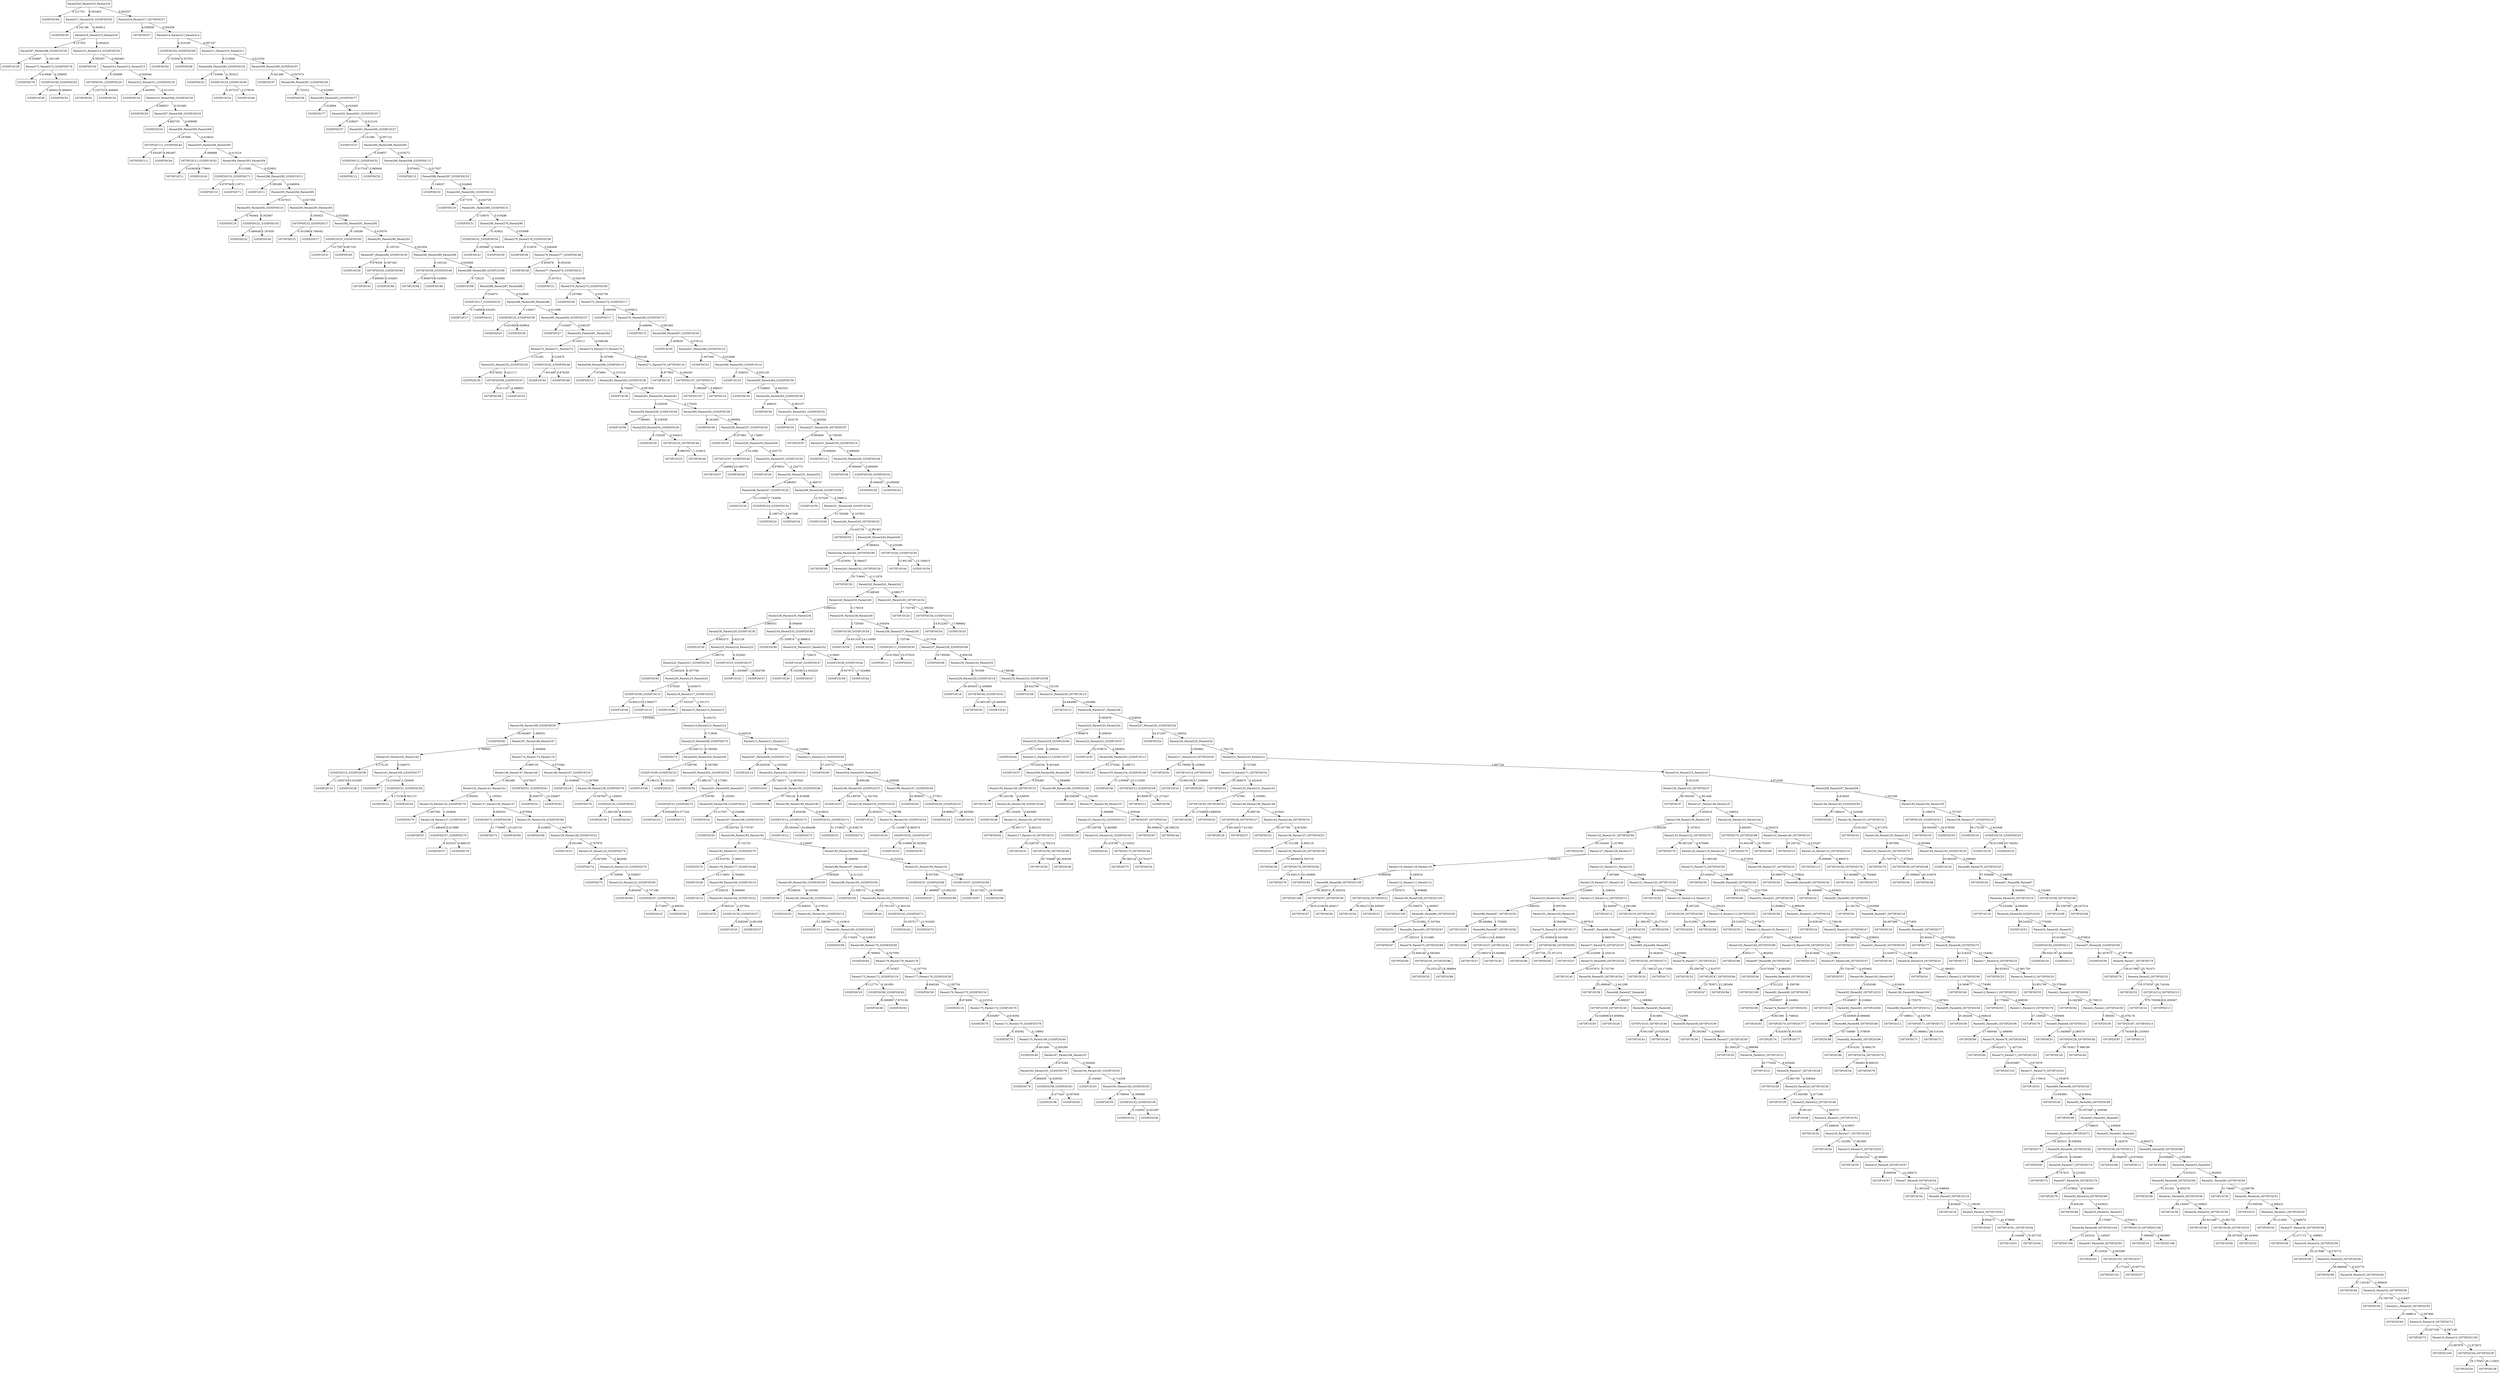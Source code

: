 digraph tree_of_L2_all_samples {
	G07SP1SC01 [shape = box];
	G07SP1SC02 [shape = box];
	G07SP1SC03 [shape = box];
	G07SP1SC04 [shape = box];
	G07SP1SC05 [shape = box];
	G07SP1SC06 [shape = box];
	G07SP1SC07 [shape = box];
	G07SP1SC08 [shape = box];
	G07SP1SC09 [shape = box];
	G07SP1SC11 [shape = box];
	G07SP1SC13 [shape = box];
	G07SP1SC14 [shape = box];
	G07SP1SC15 [shape = box];
	G07SP1SC16 [shape = box];
	G07SP1SC17 [shape = box];
	G07SP1SC18 [shape = box];
	G07SP1SC19 [shape = box];
	G07SP1SC20 [shape = box];
	G07SP1SC21 [shape = box];
	G07SP1SC22 [shape = box];
	G07SP1SC23 [shape = box];
	G07SP1SC24 [shape = box];
	G07SP1SC25 [shape = box];
	G07SP1SC26 [shape = box];
	G07SP1SC27 [shape = box];
	G07SP1SC28 [shape = box];
	G07SP1SC29 [shape = box];
	G07SP1SC30 [shape = box];
	G07SP1SC31 [shape = box];
	G07SP1SC34 [shape = box];
	G07SP1SC35 [shape = box];
	G07SP1SC36 [shape = box];
	G07SP1SC39 [shape = box];
	G07SP1SC42 [shape = box];
	G07SP1SC43 [shape = box];
	G07SP1SC44 [shape = box];
	G07SP1SC45 [shape = box];
	G07SP1SC46 [shape = box];
	G07SP1SC47 [shape = box];
	G07SP1SC48 [shape = box];
	G07SP1SC49 [shape = box];
	G07SP1SC50 [shape = box];
	G07SP1SC51 [shape = box];
	G07SP1SC52 [shape = box];
	G07SP1SC53 [shape = box];
	G07SP1SC54 [shape = box];
	G07SP1SC55 [shape = box];
	G07SP1SC56 [shape = box];
	G07SP1SC57 [shape = box];
	G07SP1SC58 [shape = box];
	G07SP1SC59 [shape = box];
	G07SP1SC61 [shape = box];
	G07SP1SC62 [shape = box];
	G07SP1SC63 [shape = box];
	G07SP1SC64 [shape = box];
	G07SP1SC65 [shape = box];
	G07SP2SC06 [shape = box];
	G07SP2SC07 [shape = box];
	G07SP2SC08 [shape = box];
	G07SP2SC09 [shape = box];
	G07SP2SC10 [shape = box];
	G07SP2SC100 [shape = box];
	G07SP2SC101 [shape = box];
	G07SP2SC102 [shape = box];
	G07SP2SC103 [shape = box];
	G07SP2SC104 [shape = box];
	G07SP2SC105 [shape = box];
	G07SP2SC106 [shape = box];
	G07SP2SC107 [shape = box];
	G07SP2SC108 [shape = box];
	G07SP2SC109 [shape = box];
	G07SP2SC110 [shape = box];
	G07SP2SC111 [shape = box];
	G07SP2SC12 [shape = box];
	G07SP2SC13 [shape = box];
	G07SP2SC43 [shape = box];
	G07SP2SC44 [shape = box];
	G07SP2SC45 [shape = box];
	G07SP2SC46 [shape = box];
	G07SP2SC47 [shape = box];
	G07SP2SC48 [shape = box];
	G07SP2SC49 [shape = box];
	G07SP2SC50 [shape = box];
	G07SP2SC51 [shape = box];
	G07SP2SC52 [shape = box];
	G07SP2SC53 [shape = box];
	G07SP2SC54 [shape = box];
	G07SP2SC55 [shape = box];
	G07SP2SC56 [shape = box];
	G07SP2SC57 [shape = box];
	G07SP2SC58 [shape = box];
	G07SP2SC59 [shape = box];
	G07SP2SC60 [shape = box];
	G07SP2SC61 [shape = box];
	G07SP2SC62 [shape = box];
	G07SP2SC63 [shape = box];
	G07SP2SC64 [shape = box];
	G07SP2SC65 [shape = box];
	G07SP2SC66 [shape = box];
	G07SP2SC67 [shape = box];
	G07SP2SC68 [shape = box];
	G07SP2SC69 [shape = box];
	G07SP2SC70 [shape = box];
	G07SP2SC71 [shape = box];
	G07SP2SC72 [shape = box];
	G07SP2SC73 [shape = box];
	G07SP2SC74 [shape = box];
	G07SP2SC75 [shape = box];
	G07SP2SC76 [shape = box];
	G07SP2SC77 [shape = box];
	G07SP2SC78 [shape = box];
	G07SP2SC79 [shape = box];
	G07SP2SC80 [shape = box];
	G07SP2SC81 [shape = box];
	G07SP2SC82 [shape = box];
	G07SP2SC83 [shape = box];
	G07SP2SC84 [shape = box];
	G07SP2SC85 [shape = box];
	G07SP2SC86 [shape = box];
	G07SP2SC87 [shape = box];
	G07SP2SC88 [shape = box];
	G07SP2SC89 [shape = box];
	G07SP2SC90 [shape = box];
	G07SP2SC91 [shape = box];
	G07SP2SC92 [shape = box];
	G07SP2SC93 [shape = box];
	G07SP2SC94 [shape = box];
	G07SP2SC95 [shape = box];
	G07SP2SC96 [shape = box];
	G07SP2SC97 [shape = box];
	G07SP2SC98 [shape = box];
	G07SP2SC99 [shape = box];
	G07SP3SC06 [shape = box];
	G07SP3SC07 [shape = box];
	G07SP3SC08 [shape = box];
	G07SP3SC09 [shape = box];
	G07SP3SC10 [shape = box];
	G07SP3SC11 [shape = box];
	G07SP3SC12 [shape = box];
	G07SP3SC13 [shape = box];
	G07SP3SC14 [shape = box];
	G07SP3SC15 [shape = box];
	G07SP3SC18 [shape = box];
	G07SP3SC19 [shape = box];
	G07SP3SC20 [shape = box];
	G07SP3SC21 [shape = box];
	G07SP3SC22 [shape = box];
	G07SP3SC23 [shape = box];
	G07SP3SC24 [shape = box];
	G07SP3SC25 [shape = box];
	G07SP3SC26 [shape = box];
	G07SP3SC27 [shape = box];
	G07SP3SC28 [shape = box];
	G07SP3SC29 [shape = box];
	G07SP3SC30 [shape = box];
	G07SP3SC31 [shape = box];
	G07SP3SC32 [shape = box];
	G07SP3SC33 [shape = box];
	G07SP3SC34 [shape = box];
	G07SP3SC35 [shape = box];
	G07SP3SC36 [shape = box];
	G07SP3SC37 [shape = box];
	G07SP3SC38 [shape = box];
	G07SP3SC39 [shape = box];
	G07SP3SC40 [shape = box];
	G07SP3SC41 [shape = box];
	G07SP3SC42 [shape = box];
	G07SP3SC43 [shape = box];
	G07SP3SC44 [shape = box];
	G07SP3SC45 [shape = box];
	G07SP3SC46 [shape = box];
	G07SP3SC47 [shape = box];
	G07SP3SC48 [shape = box];
	G07SP3SC49 [shape = box];
	G07SP3SC50 [shape = box];
	G07SP3SC51 [shape = box];
	G07SP3SC52 [shape = box];
	G07SP3SC53 [shape = box];
	G07SP3SC54 [shape = box];
	G07SP3SC55 [shape = box];
	G07SP3SC57 [shape = box];
	G07SP3SC58 [shape = box];
	G07SP3SC59 [shape = box];
	G07SP3SC60 [shape = box];
	G07SP3SC61 [shape = box];
	G07SP3SC62 [shape = box];
	G07SP3SC65 [shape = box];
	G07SP3SC66 [shape = box];
	G07SP3SC67 [shape = box];
	G07SP3SC70 [shape = box];
	G07SP3SC71 [shape = box];
	G07SP3SC72 [shape = box];
	G07SP3SC73 [shape = box];
	G07SP3SC74 [shape = box];
	G07SP3SC75 [shape = box];
	G07SP3SC76 [shape = box];
	G07SP3SC77 [shape = box];
	G07SP3SC78 [shape = box];
	G07SP3SC79 [shape = box];
	G07SP3SC80 [shape = box];
	G07SP3SC81 [shape = box];
	G07SP3SC82 [shape = box];
	G33SP1SC01 [shape = box];
	G33SP1SC02 [shape = box];
	G33SP1SC03 [shape = box];
	G33SP1SC04 [shape = box];
	G33SP1SC05 [shape = box];
	G33SP1SC06 [shape = box];
	G33SP1SC07 [shape = box];
	G33SP1SC08 [shape = box];
	G33SP1SC09 [shape = box];
	G33SP1SC10 [shape = box];
	G33SP1SC11 [shape = box];
	G33SP1SC12 [shape = box];
	G33SP1SC13 [shape = box];
	G33SP1SC14 [shape = box];
	G33SP1SC15 [shape = box];
	G33SP1SC16 [shape = box];
	G33SP1SC17 [shape = box];
	G33SP1SC18 [shape = box];
	G33SP1SC19 [shape = box];
	G33SP1SC20 [shape = box];
	G33SP1SC21 [shape = box];
	G33SP1SC22 [shape = box];
	G33SP1SC23 [shape = box];
	G33SP1SC24 [shape = box];
	G33SP1SC25 [shape = box];
	G33SP1SC26 [shape = box];
	G33SP1SC27 [shape = box];
	G33SP1SC28 [shape = box];
	G33SP1SC29 [shape = box];
	G33SP1SC30 [shape = box];
	G33SP1SC31 [shape = box];
	G33SP1SC32 [shape = box];
	G33SP1SC33 [shape = box];
	G33SP1SC34 [shape = box];
	G33SP1SC35 [shape = box];
	G33SP1SC36 [shape = box];
	G33SP1SC37 [shape = box];
	G33SP1SC38 [shape = box];
	G33SP1SC39 [shape = box];
	G33SP1SC40 [shape = box];
	G33SP1SC41 [shape = box];
	G33SP1SC42 [shape = box];
	G33SP1SC43 [shape = box];
	G33SP1SC44 [shape = box];
	G33SP1SC45 [shape = box];
	G33SP1SC46 [shape = box];
	G33SP1SC47 [shape = box];
	G33SP1SC48 [shape = box];
	G33SP1SC49 [shape = box];
	G33SP1SC50 [shape = box];
	G33SP1SC51 [shape = box];
	G33SP1SC52 [shape = box];
	G33SP1SC53 [shape = box];
	G33SP1SC54 [shape = box];
	G33SP1SC55 [shape = box];
	G33SP1SC56 [shape = box];
	G33SP1SC57 [shape = box];
	G33SP1SC58 [shape = box];
	G33SP1SC59 [shape = box];
	G33SP2SC06 [shape = box];
	G33SP2SC07 [shape = box];
	G33SP2SC08 [shape = box];
	G33SP2SC09 [shape = box];
	G33SP2SC10 [shape = box];
	G33SP2SC11 [shape = box];
	G33SP2SC13 [shape = box];
	G33SP2SC14 [shape = box];
	G33SP2SC15 [shape = box];
	G33SP2SC16 [shape = box];
	G33SP2SC17 [shape = box];
	G33SP2SC18 [shape = box];
	G33SP2SC19 [shape = box];
	G33SP2SC20 [shape = box];
	G33SP2SC21 [shape = box];
	G33SP2SC22 [shape = box];
	G33SP2SC23 [shape = box];
	G33SP2SC24 [shape = box];
	G33SP2SC25 [shape = box];
	G33SP2SC26 [shape = box];
	G33SP2SC27 [shape = box];
	G33SP2SC28 [shape = box];
	G33SP2SC29 [shape = box];
	G33SP2SC30 [shape = box];
	G33SP2SC31 [shape = box];
	G33SP2SC32 [shape = box];
	G33SP2SC33 [shape = box];
	G33SP2SC34 [shape = box];
	G33SP2SC35 [shape = box];
	G33SP2SC36 [shape = box];
	G33SP2SC37 [shape = box];
	G33SP2SC38 [shape = box];
	G33SP2SC39 [shape = box];
	G33SP2SC40 [shape = box];
	G33SP2SC41 [shape = box];
	G33SP2SC42 [shape = box];
	G33SP2SC43 [shape = box];
	G33SP2SC44 [shape = box];
	G33SP2SC45 [shape = box];
	G33SP2SC46 [shape = box];
	G33SP2SC47 [shape = box];
	G33SP2SC48 [shape = box];
	G33SP2SC49 [shape = box];
	G33SP2SC50 [shape = box];
	G33SP2SC51 [shape = box];
	G33SP2SC52 [shape = box];
	G33SP2SC53 [shape = box];
	G33SP2SC54 [shape = box];
	G33SP2SC55 [shape = box];
	G33SP2SC56 [shape = box];
	G33SP2SC57 [shape = box];
	G33SP2SC58 [shape = box];
	G33SP2SC59 [shape = box];
	G33SP2SC60 [shape = box];
	G33SP2SC61 [shape = box];
	G33SP2SC62 [shape = box];
	G33SP2SC63 [shape = box];
	G33SP2SC64 [shape = box];
	G33SP2SC65 [shape = box];
	G33SP2SC66 [shape = box];
	G33SP2SC67 [shape = box];
	G33SP2SC68 [shape = box];
	G33SP2SC69 [shape = box];
	G33SP2SC70 [shape = box];
	G33SP2SC71 [shape = box];
	G33SP2SC72 [shape = box];
	G33SP2SC73 [shape = box];
	G33SP2SC74 [shape = box];
	G33SP2SC75 [shape = box];
	G33SP2SC76 [shape = box];
	G33SP2SC77 [shape = box];
	G33SP2SC78 [shape = box];
	G33SP2SC79 [shape = box];
	G33SP2SC80 [shape = box];
	G33SP2SC81 [shape = box];
	G33SP2SC82 [shape = box];
	G33SP3SC10 [shape = box];
	G33SP3SC11 [shape = box];
	G33SP3SC12 [shape = box];
	G33SP3SC13 [shape = box];
	G33SP3SC14 [shape = box];
	G33SP3SC15 [shape = box];
	G33SP3SC16 [shape = box];
	G33SP3SC17 [shape = box];
	G33SP3SC18 [shape = box];
	G33SP3SC19 [shape = box];
	G33SP3SC20 [shape = box];
	G33SP3SC21 [shape = box];
	G33SP3SC22 [shape = box];
	G33SP3SC23 [shape = box];
	G33SP3SC24 [shape = box];
	G33SP3SC25 [shape = box];
	G33SP3SC26 [shape = box];
	G33SP3SC27 [shape = box];
	G33SP3SC28 [shape = box];
	G33SP3SC29 [shape = box];
	G33SP3SC30 [shape = box];
	G33SP3SC31 [shape = box];
	G33SP3SC32 [shape = box];
	G33SP3SC33 [shape = box];
	G33SP3SC34 [shape = box];
	G33SP3SC35 [shape = box];
	G33SP3SC36 [shape = box];
	G33SP3SC37 [shape = box];
	G33SP3SC38 [shape = box];
	G33SP3SC39 [shape = box];
	G33SP3SC40 [shape = box];
	G33SP3SC41 [shape = box];
	G33SP3SC42 [shape = box];
	G33SP3SC43 [shape = box];
	G33SP3SC44 [shape = box];
	G33SP3SC45 [shape = box];
	G33SP3SC46 [shape = box];
	G33SP3SC47 [shape = box];
	G33SP3SC48 [shape = box];
	G33SP3SC49 [shape = box];
	G33SP3SC50 [shape = box];
	G33SP3SC51 [shape = box];
	G33SP3SC52 [shape = box];
	G33SP3SC53 [shape = box];
	G33SP3SC54 [shape = box];
	G33SP3SC55 [shape = box];
	G33SP3SC56 [shape = box];
	G33SP3SC57 [shape = box];
	G33SP3SC58 [shape = box];
	G33SP3SC59 [shape = box];
	G33SP3SC60 [shape = box];
	G33SP3SC61 [shape = box];
	G33SP3SC62 [shape = box];
	G33SP3SC63 [shape = box];
	G33SP3SC64 [shape = box];
	G33SP3SC65 [shape = box];
	G33SP3SC66 [shape = box];
	G33SP3SC67 [shape = box];
	G33SP3SC68 [shape = box];
	G33SP3SC69 [shape = box];
	G33SP3SC70 [shape = box];
	G33SP3SC71 [shape = box];
	G33SP3SC72 [shape = box];
	G33SP3SC73 [shape = box];
	G33SP3SC74 [shape = box];
	G33SP3SC75 [shape = box];
	G33SP3SC76 [shape = box];
	G33SP3SC77 [shape = box];
	G33SP3SC78 [shape = box];
	G33SP3SC79 [shape = box];
	G33SP3SC80 [shape = box];
	G33SP3SC81 [shape = box];
	G33SP3SC82 [shape = box];
	G07SP2SC87_G07SP3SC15 [shape = box];
	G07SP2SC87_G07SP3SC15 -> G07SP2SC87 [label = 5.743405];
	G07SP2SC87_G07SP3SC15 -> G07SP3SC15 [label = 81.233603];
	Parent2_Parent1_G07SP2SC59 [shape = box];
	Parent2_Parent1_G07SP2SC59 -> G07SP2SC87_G07SP3SC15 [label = 92.676176];
	Parent2_Parent1_G07SP2SC59 -> G07SP2SC59 [label = 7.385081];
	G07SP1SC61_G07SP1SC64 [shape = box];
	G07SP1SC61_G07SP1SC64 -> G07SP1SC61 [label = 6.144298];
	G07SP1SC61_G07SP1SC64 -> G07SP1SC64 [label = 76.457155];
	G07SP1SC14_G07SP3SC13 [shape = box];
	G07SP1SC14_G07SP3SC13 -> G07SP1SC14 [label = 970.795098];
	G07SP1SC14_G07SP3SC13 -> G07SP3SC13 [label = 232.838567];
	Parent3_Parent2_G07SP3SC62 [shape = box];
	Parent3_Parent2_G07SP3SC62 -> Parent2_Parent1_G07SP2SC59 [label = 35.769131];
	Parent3_Parent2_G07SP3SC62 -> G07SP3SC62 [label = 14.042566];
	Parent4_Parent3_G07SP2SC52 [shape = box];
	Parent4_Parent3_G07SP2SC52 -> G07SP1SC14_G07SP3SC13 [label = 28.716184];
	Parent4_Parent3_G07SP2SC52 -> G07SP2SC52 [label = 155.570530];
	Parent5_Parent4_G07SP1SC63 [shape = box];
	Parent5_Parent4_G07SP1SC63 -> G07SP1SC61_G07SP1SC64 [label = 41.678090];
	Parent5_Parent4_G07SP1SC63 -> G07SP1SC63 [label = 6.854473];
	Parent6_Parent5_G07SP1SC18 [shape = box];
	Parent6_Parent5_G07SP1SC18 -> Parent5_Parent4_G07SP1SC63 [label = 7.138530];
	Parent6_Parent5_G07SP1SC18 -> G07SP1SC18 [label = 9.834629];
	Parent7_Parent6_G07SP1SC54 [shape = box];
	Parent7_Parent6_G07SP1SC54 -> Parent6_Parent5_G07SP1SC18 [label = 14.838694];
	Parent7_Parent6_G07SP1SC54 -> G07SP1SC54 [label = 11.955164];
	Parent8_Parent7_G07SP3SC79 [shape = box];
	Parent8_Parent7_G07SP3SC79 -> Parent4_Parent3_G07SP2SC52 [label = 25.761071];
	Parent8_Parent7_G07SP3SC79 -> G07SP3SC79 [label = 159.017885];
	G07SP3SC28_G07SP3SC45 [shape = box];
	G07SP3SC28_G07SP3SC45 -> G07SP3SC28 [label = 39.763617];
	G07SP3SC28_G07SP3SC45 -> G07SP3SC45 [label = 7.996199];
	Parent9_Parent8_G07SP3SC51 [shape = box];
	Parent9_Parent8_G07SP3SC51 -> G07SP3SC28_G07SP3SC45 [label = 3.280379];
	Parent9_Parent8_G07SP3SC51 -> G07SP3SC51 [label = 11.040806];
	Parent10_Parent9_G07SP1SC57 [shape = box];
	Parent10_Parent9_G07SP1SC57 -> Parent7_Parent6_G07SP1SC54 [label = 14.286473];
	Parent10_Parent9_G07SP1SC57 -> G07SP1SC57 [label = 9.008294];
	Parent11_Parent10_G07SP3SC76 [shape = box];
	Parent11_Parent10_G07SP3SC76 -> Parent9_Parent8_G07SP3SC51 [label = 7.505909];
	Parent11_Parent10_G07SP3SC76 -> G07SP3SC76 [label = 27.150928];
	Parent12_Parent11_G07SP3SC55 [shape = box];
	Parent12_Parent11_G07SP3SC55 -> Parent11_Parent10_G07SP3SC76 [label = 4.608559];
	Parent12_Parent11_G07SP3SC55 -> G07SP3SC55 [label = 13.775840];
	Parent13_Parent12_G07SP3SC49 [shape = box];
	Parent13_Parent12_G07SP3SC49 -> Parent12_Parent11_G07SP3SC55 [label = 2.774080];
	Parent13_Parent12_G07SP3SC49 -> G07SP3SC49 [label = 14.569877];
	Parent14_Parent13_G07SP3SC33 [shape = box];
	Parent14_Parent13_G07SP3SC33 -> Parent3_Parent2_G07SP3SC62 [label = 70.378440];
	Parent14_Parent13_G07SP3SC33 -> G07SP3SC33 [label = 10.851700];
	G07SP2SC44_G07SP3SC38 [shape = box];
	G07SP2SC44_G07SP3SC38 -> G07SP2SC44 [label = 28.175561];
	G07SP2SC44_G07SP3SC38 -> G07SP3SC38 [label = 36.112852];
	Parent15_Parent14_G07SP1SC55 [shape = box];
	Parent15_Parent14_G07SP1SC55 -> Parent10_Parent9_G07SP1SC57 [label = 18.869801];
	Parent15_Parent14_G07SP1SC55 -> G07SP1SC55 [label = 18.641516];
	Parent16_Parent15_G07SP2SC100 [shape = box];
	Parent16_Parent15_G07SP2SC100 -> G07SP2SC44_G07SP3SC38 [label = 12.972972];
	Parent16_Parent15_G07SP2SC100 -> G07SP2SC100 [label = 13.097979];
	Parent17_Parent16_G07SP3SC25 [shape = box];
	Parent17_Parent16_G07SP3SC25 -> Parent14_Parent13_G07SP3SC33 [label = 15.891729];
	Parent17_Parent16_G07SP3SC25 -> G07SP3SC25 [label = 60.633021];
	Parent18_Parent17_G07SP1SC34 [shape = box];
	Parent18_Parent17_G07SP1SC34 -> Parent15_Parent14_G07SP1SC55 [label = 7.851695];
	Parent18_Parent17_G07SP1SC34 -> G07SP1SC34 [label = 11.152390];
	Parent19_Parent18_G07SP2SC72 [shape = box];
	Parent19_Parent18_G07SP2SC72 -> Parent16_Parent15_G07SP2SC100 [label = 6.087148];
	Parent19_Parent18_G07SP2SC72 -> G07SP2SC72 [label = 23.827339];
	Parent20_Parent19_G07SP3SC41 [shape = box];
	Parent20_Parent19_G07SP3SC41 -> Parent13_Parent12_G07SP3SC49 [label = 21.980021];
	Parent20_Parent19_G07SP3SC41 -> G07SP3SC41 [label = 9.778297];
	G33SP2SC34_G33SP3SC11 [shape = box];
	G33SP2SC34_G33SP3SC11 -> G33SP2SC34 [label = 98.034178];
	G33SP2SC34_G33SP3SC11 -> G33SP3SC11 [label = 45.583369];
	Parent21_Parent20_G07SP2SC63 [shape = box];
	Parent21_Parent20_G07SP2SC63 -> Parent19_Parent18_G07SP2SC72 [label = 3.297890];
	Parent21_Parent20_G07SP2SC63 -> G07SP2SC63 [label = 21.688814];
	Parent22_Parent21_G07SP1SC52 [shape = box];
	Parent22_Parent21_G07SP1SC52 -> Parent18_Parent17_G07SP1SC34 [label = 5.419937];
	Parent22_Parent21_G07SP1SC52 -> G07SP1SC52 [label = 11.948639];
	Parent23_Parent22_G07SP1SC49 [shape = box];
	Parent23_Parent22_G07SP1SC49 -> Parent22_Parent21_G07SP1SC52 [label = 1.432373];
	Parent23_Parent22_G07SP1SC49 -> G07SP1SC49 [label = 9.091327];
	Parent24_Parent23_G07SP3SC59 [shape = box];
	Parent24_Parent23_G07SP3SC59 -> Parent21_Parent20_G07SP2SC63 [label = 2.219437];
	Parent24_Parent23_G07SP3SC59 -> G07SP3SC59 [label = 14.795758];
	Parent25_Parent24_G07SP1SC29 [shape = box];
	Parent25_Parent24_G07SP1SC29 -> Parent23_Parent22_G07SP1SC49 [label = 2.677288];
	Parent25_Parent24_G07SP1SC29 -> G07SP1SC29 [label = 11.920389];
	Parent26_Parent25_G07SP2SC64 [shape = box];
	Parent26_Parent25_G07SP2SC64 -> Parent24_Parent23_G07SP3SC59 [label = 3.366830];
	Parent26_Parent25_G07SP2SC64 -> G07SP2SC64 [label = 27.145183];
	Parent27_Parent26_G33SP2SC59 [shape = box];
	Parent27_Parent26_G33SP2SC59 -> Parent8_Parent7_G07SP3SC79 [label = 47.977786];
	Parent27_Parent26_G33SP2SC59 -> G33SP2SC59 [label = 62.307673];
	G07SP1SC06_G07SP1SC53 [shape = box];
	G07SP1SC06_G07SP1SC53 -> G07SP1SC06 [label = 36.597929];
	G07SP1SC06_G07SP1SC53 -> G07SP1SC53 [label = 24.443041];
	Parent28_Parent27_G07SP1SC28 [shape = box];
	Parent28_Parent27_G07SP1SC28 -> Parent25_Parent24_G07SP1SC29 [label = 4.358594];
	Parent28_Parent27_G07SP1SC28 -> G07SP1SC28 [label = 14.861795];
	Parent29_Parent28_G07SP3SC73 [shape = box];
	Parent29_Parent28_G07SP3SC73 -> Parent17_Parent16_G07SP3SC25 [label = 15.154092];
	Parent29_Parent28_G07SP3SC73 -> G07SP3SC73 [label = 42.316224];
	Parent30_Parent29_G07SP3SC66 [shape = box];
	Parent30_Parent29_G07SP3SC66 -> Parent26_Parent25_G07SP2SC64 [label = 4.523774];
	Parent30_Parent29_G07SP3SC66 -> G07SP3SC66 [label = 26.686846];
	Parent31_Parent30_G07SP3SC30 [shape = box];
	Parent31_Parent30_G07SP3SC30 -> Parent20_Parent19_G07SP3SC41 [label = 11.851258];
	Parent31_Parent30_G07SP3SC30 -> G07SP3SC30 [label = 12.629374];
	Parent32_Parent31_G07SP3SC47 [shape = box];
	Parent32_Parent31_G07SP3SC47 -> Parent31_Parent30_G07SP3SC30 [label = 3.838002];
	Parent32_Parent31_G07SP3SC47 -> G07SP3SC47 [label = 17.880546];
	Parent33_Parent32_Parent33 [shape = box];
	Parent33_Parent32_Parent33 -> Parent27_Parent26_G33SP2SC59 [label = 9.079816];
	Parent33_Parent32_Parent33 -> G33SP2SC34_G33SP3SC11 [label = 15.013697];
	Parent34_Parent33_G07SP1SC21 [shape = box];
	Parent34_Parent33_G07SP1SC21 -> Parent28_Parent27_G07SP1SC28 [label = 8.055926];
	Parent34_Parent33_G07SP1SC21 -> G07SP1SC21 [label = 20.775544];
	Parent35_Parent34_G07SP2SC58 [shape = box];
	Parent35_Parent34_G07SP2SC58 -> Parent30_Parent29_G07SP3SC66 [label = 6.579774];
	Parent35_Parent34_G07SP2SC58 -> G07SP2SC58 [label = 25.227688];
	G07SP1SC05_G07SP1SC26 [shape = box];
	G07SP1SC05_G07SP1SC26 -> G07SP1SC05 [label = 16.028696];
	G07SP1SC05_G07SP1SC26 -> G07SP1SC26 [label = 10.859964];
	Parent36_Parent35_G07SP1SC58 [shape = box];
	Parent36_Parent35_G07SP1SC58 -> G07SP1SC06_G07SP1SC53 [label = 10.081752];
	Parent36_Parent35_G07SP1SC58 -> G07SP1SC58 [label = 45.621448];
	Parent37_Parent36_G07SP3SC08 [shape = box];
	Parent37_Parent36_G07SP3SC08 -> Parent35_Parent34_G07SP2SC58 [label = 2.108863];
	Parent37_Parent36_G07SP3SC08 -> G07SP3SC08 [label = 12.271715];
	Parent38_Parent37_G07SP1SC50 [shape = box];
	Parent38_Parent37_G07SP1SC50 -> Parent34_Parent33_G07SP1SC21 [label = 3.089066];
	Parent38_Parent37_G07SP1SC50 -> G07SP1SC50 [label = 61.569120];
	G07SP1SC43_G07SP1SC46 [shape = box];
	G07SP1SC43_G07SP1SC46 -> G07SP1SC43 [label = 9.941436];
	G07SP1SC43_G07SP1SC46 -> G07SP1SC46 [label = 10.625528];
	Parent39_Parent38_G07SP1SC39 [shape = box];
	Parent39_Parent38_G07SP1SC39 -> Parent38_Parent37_G07SP1SC50 [label = 0.654310];
	Parent39_Parent38_G07SP1SC39 -> G07SP1SC39 [label = 39.291064];
	Parent40_Parent39_G33SP1SC51 [shape = box];
	Parent40_Parent39_G33SP1SC51 -> Parent33_Parent32_Parent33 [label = 3.779306];
	Parent40_Parent39_G33SP1SC51 -> G33SP1SC51 [label = 58.342932];
	Parent41_Parent40_G07SP1SC48 [shape = box];
	Parent41_Parent40_G07SP1SC48 -> Parent36_Parent35_G07SP1SC58 [label = 3.100823];
	Parent41_Parent40_G07SP1SC48 -> G07SP1SC48 [label = 48.104547];
	Parent42_Parent41_G07SP2SC50 [shape = box];
	Parent42_Parent41_G07SP2SC50 -> Parent37_Parent36_G07SP3SC08 [label = 3.549074];
	Parent42_Parent41_G07SP2SC50 -> G07SP2SC50 [label = 30.213402];
	Parent43_Parent42_G07SP3SC24 [shape = box];
	Parent43_Parent42_G07SP3SC24 -> Parent32_Parent31_G07SP3SC47 [label = 7.748136];
	Parent43_Parent42_G07SP3SC24 -> G07SP3SC24 [label = 10.828149];
	Parent44_Parent43_G07SP1SC19 [shape = box];
	Parent44_Parent43_G07SP1SC19 -> Parent40_Parent39_G33SP1SC51 [label = 4.694938];
	Parent44_Parent43_G07SP1SC19 -> G07SP1SC19 [label = 74.532089];
	Parent45_Parent44_G07SP1SC51 [shape = box];
	Parent45_Parent44_G07SP1SC51 -> Parent42_Parent41_G07SP2SC50 [label = 3.588431];
	Parent45_Parent44_G07SP1SC51 -> G07SP1SC51 [label = 23.595036];
	Parent46_Parent45_Parent46 [shape = box];
	Parent46_Parent45_Parent46 -> Parent39_Parent38_G07SP1SC39 [label = 5.724399];
	Parent46_Parent45_Parent46 -> G07SP1SC43_G07SP1SC46 [label = 5.814961];
	G07SP2SC101_G07SP2SC57 [shape = box];
	G07SP2SC101_G07SP2SC57 -> G07SP2SC101 [label = 8.177243];
	G07SP2SC101_G07SP2SC57 -> G07SP2SC57 [label = 10.927731];
	Parent47_Parent46_G07SP2SC81 [shape = box];
	Parent47_Parent46_G07SP2SC81 -> G07SP2SC101_G07SP2SC57 [label = 0.603599];
	Parent47_Parent46_G07SP2SC81 -> G07SP2SC81 [label = 6.125026];
	Parent48_Parent47_Parent48 [shape = box];
	Parent48_Parent47_Parent48 -> Parent46_Parent45_Parent46 [label = 1.368964];
	Parent48_Parent47_Parent48 -> G07SP1SC05_G07SP1SC26 [label = 9.699257];
	Parent49_Parent48_G07SP2SC104 [shape = box];
	Parent49_Parent48_G07SP2SC104 -> Parent47_Parent46_G07SP2SC81 [label = 1.145047];
	Parent49_Parent48_G07SP2SC104 -> G07SP2SC104 [label = 11.443316];
	Parent50_Parent49_G07SP2SC06 [shape = box];
	Parent50_Parent49_G07SP2SC06 -> Parent41_Parent40_G07SP1SC48 [label = 6.835278];
	Parent50_Parent49_G07SP2SC06 -> G07SP2SC06 [label = 31.531541];
	Parent51_Parent50_G07SP1SC30 [shape = box];
	Parent51_Parent50_G07SP1SC30 -> Parent45_Parent44_G07SP1SC51 [label = 3.049738];
	Parent51_Parent50_G07SP1SC30 -> G07SP1SC30 [label = 21.748467];
	G07SP2SC10_G07SP2SC108 [shape = box];
	G07SP2SC10_G07SP2SC108 -> G07SP2SC10 [label = 7.369484];
	G07SP2SC10_G07SP2SC108 -> G07SP2SC108 [label = 8.692895];
	Parent52_Parent51_G07SP3SC58 [shape = box];
	Parent52_Parent51_G07SP3SC58 -> Parent43_Parent42_G07SP3SC24 [label = 5.869038];
	Parent52_Parent51_G07SP3SC58 -> G07SP3SC58 [label = 13.828822];
	Parent53_Parent52_Parent53 [shape = box];
	Parent53_Parent52_Parent53 -> G07SP2SC10_G07SP2SC108 [label = 0.530112];
	Parent53_Parent52_Parent53 -> Parent49_Parent48_G07SP2SC104 [label = 2.170467];
	G07SP2SC08_G07SP3SC11 [shape = box];
	G07SP2SC08_G07SP3SC11 -> G07SP2SC08 [label = 26.064978];
	G07SP2SC08_G07SP3SC11 -> G07SP3SC11 [label = 18.979445];
	Parent54_Parent53_Parent54 [shape = box];
	Parent54_Parent53_Parent54 -> Parent51_Parent50_G07SP1SC30 [label = 1.502820];
	Parent54_Parent53_Parent54 -> Parent50_Parent49_G07SP2SC06 [label = 2.010313];
	Parent55_Parent54_G07SP2SC89 [shape = box];
	Parent55_Parent54_G07SP2SC89 -> Parent53_Parent52_Parent53 [label = 0.619423];
	Parent55_Parent54_G07SP2SC89 -> G07SP2SC89 [label = 9.604180];
	Parent56_Parent55_G07SP1SC59 [shape = box];
	Parent56_Parent55_G07SP1SC59 -> Parent48_Parent47_Parent48 [label = 3.441298];
	Parent56_Parent55_G07SP1SC59 -> G07SP1SC59 [label = 25.490640];
	G07SP1SC02_G07SP2SC73 [shape = box];
	G07SP1SC02_G07SP2SC73 -> G07SP1SC02 [label = 21.749121];
	G07SP1SC02_G07SP2SC73 -> G07SP2SC73 [label = 16.171850];
	Parent57_Parent56_G07SP2SC79 [shape = box];
	Parent57_Parent56_G07SP2SC79 -> Parent55_Parent54_G07SP2SC89 [label = 0.918485];
	Parent57_Parent56_G07SP2SC79 -> G07SP2SC79 [label = 13.479832];
	Parent58_Parent57_G07SP3SC74 [shape = box];
	Parent58_Parent57_G07SP3SC74 -> Parent57_Parent56_G07SP2SC79 [label = 0.221853];
	Parent58_Parent57_G07SP3SC74 -> G07SP3SC74 [label = 8.757615];
	Parent59_Parent58_G07SP2SC82 [shape = box];
	Parent59_Parent58_G07SP2SC82 -> Parent58_Parent57_G07SP3SC74 [label = 0.356483];
	Parent59_Parent58_G07SP2SC82 -> G07SP2SC82 [label = 13.689154];
	Parent60_Parent59_G07SP2SC80 [shape = box];
	Parent60_Parent59_G07SP2SC80 -> Parent54_Parent53_Parent54 [label = 2.053601];
	Parent60_Parent59_G07SP2SC80 -> G07SP2SC80 [label = 18.839464];
	Parent61_Parent60_G07SP2SC71 [shape = box];
	Parent61_Parent60_G07SP2SC71 -> Parent59_Parent58_G07SP2SC82 [label = 0.558584];
	Parent61_Parent60_G07SP2SC71 -> G07SP2SC71 [label = 10.582515];
	G07SP1SC09_G07SP2SC49 [shape = box];
	G07SP1SC09_G07SP2SC49 -> G07SP1SC09 [label = 32.336798];
	G07SP1SC09_G07SP2SC49 -> G07SP2SC49 [label = 49.247514];
	Parent62_Parent61_Parent62 [shape = box];
	Parent62_Parent61_Parent62 -> Parent60_Parent59_G07SP2SC80 [label = 0.900272];
	Parent62_Parent61_Parent62 -> G07SP2SC08_G07SP3SC11 [label = 3.183479];
	G07SP2SC66_G07SP3SC65 [shape = box];
	G07SP2SC66_G07SP3SC65 -> G07SP2SC66 [label = 17.847738];
	G07SP2SC66_G07SP3SC65 -> G07SP3SC65 [label = 31.871474];
	Parent63_Parent62_Parent63 [shape = box];
	Parent63_Parent62_Parent63 -> Parent62_Parent61_Parent62 [label = 1.230829];
	Parent63_Parent62_Parent63 -> Parent61_Parent60_G07SP2SC71 [label = 1.748819];
	Parent64_Parent63_G07SP3SC77 [shape = box];
	Parent64_Parent63_G07SP3SC77 -> Parent29_Parent28_G07SP3SC73 [label = 23.075034];
	Parent64_Parent63_G07SP3SC77 -> G07SP3SC77 [label = 25.844413];
	G07SP3SC06_G07SP3SC48 [shape = box];
	G07SP3SC06_G07SP3SC48 -> G07SP3SC06 [label = 23.568942];
	G07SP3SC06_G07SP3SC48 -> G07SP3SC48 [label = 46.316679];
	Parent65_Parent64_G07SP2SC98 [shape = box];
	Parent65_Parent64_G07SP2SC98 -> Parent63_Parent62_Parent63 [label = 1.165048];
	Parent65_Parent64_G07SP2SC98 -> G07SP2SC98 [label = 19.357266];
	Parent66_Parent65_G07SP3SC60 [shape = box];
	Parent66_Parent65_G07SP3SC60 -> Parent52_Parent51_G07SP3SC58 [label = 5.017259];
	Parent66_Parent65_G07SP3SC60 -> G07SP3SC60 [label = 15.273162];
	Parent67_Parent66_Parent67 [shape = box];
	Parent67_Parent66_Parent67 -> G07SP1SC09_G07SP2SC49 [label = 3.132404];
	Parent67_Parent66_Parent67 -> Parent44_Parent43_G07SP1SC19 [label = 8.564802];
	Parent68_Parent67_G07SP3SC18 [shape = box];
	Parent68_Parent67_G07SP3SC18 -> Parent64_Parent63_G07SP3SC77 [label = 1.871605];
	Parent68_Parent67_G07SP3SC18 -> G07SP3SC18 [label = 26.087489];
	G07SP2SC55_G07SP2SC86 [shape = box];
	G07SP2SC55_G07SP2SC86 -> G07SP2SC55 [label = 16.252122];
	G07SP2SC55_G07SP2SC86 -> G07SP2SC86 [label = 18.388894];
	Parent69_Parent68_G07SP2SC45 [shape = box];
	Parent69_Parent68_G07SP2SC45 -> Parent65_Parent64_G07SP2SC98 [label = 0.919642];
	Parent69_Parent68_G07SP2SC45 -> G07SP2SC45 [label = 13.843661];
	G07SP2SC47_G07SP2SC84 [shape = box];
	G07SP2SC47_G07SP2SC84 -> G07SP2SC47 [label = 23.783971];
	G07SP2SC47_G07SP2SC84 -> G07SP2SC84 [label = 12.285406];
	G07SP2SC74_G07SP2SC77 [shape = box];
	G07SP2SC74_G07SP2SC77 -> G07SP2SC74 [label = 8.024303];
	G07SP2SC74_G07SP2SC77 -> G07SP2SC77 [label = 6.501536];
	Parent70_Parent69_G07SP1SC45 [shape = box];
	Parent70_Parent69_G07SP1SC45 -> Parent56_Parent55_G07SP1SC59 [label = 5.731756];
	Parent70_Parent69_G07SP1SC45 -> G07SP1SC45 [label = 34.037874];
	Parent71_Parent70_G07SP1SC01 [shape = box];
	Parent71_Parent70_G07SP1SC01 -> Parent69_Parent68_G07SP2SC45 [label = 1.053870];
	Parent71_Parent70_G07SP1SC01 -> G07SP1SC01 [label = 21.179019];
	G07SP3SC07_G07SP3SC36 [shape = box];
	G07SP3SC07_G07SP3SC36 -> G07SP3SC07 [label = 36.013108];
	G07SP3SC07_G07SP3SC36 -> G07SP3SC36 [label = 29.492617];
	G07SP3SC71_G07SP3SC72 [shape = box];
	G07SP3SC71_G07SP3SC72 -> G07SP3SC71 [label = 41.888841];
	G07SP3SC71_G07SP3SC72 -> G07SP3SC72 [label = 38.510164];
	Parent72_Parent71_G07SP2SC103 [shape = box];
	Parent72_Parent71_G07SP2SC103 -> Parent71_Parent70_G07SP1SC01 [label = 0.673079];
	Parent72_Parent71_G07SP2SC103 -> G07SP2SC103 [label = 29.833987];
	Parent73_Parent72_G07SP3SC50 [shape = box];
	Parent73_Parent72_G07SP3SC50 -> Parent66_Parent65_G07SP3SC60 [label = 2.168408];
	Parent73_Parent72_G07SP3SC50 -> G07SP3SC50 [label = 15.029410];
	Parent74_Parent73_G07SP2SC61 [shape = box];
	Parent74_Parent73_G07SP2SC61 -> G07SP2SC74_G07SP2SC77 [label = 1.706632];
	Parent74_Parent73_G07SP2SC61 -> G07SP2SC61 [label = 8.901590];
	Parent75_Parent74_G07SP1SC17 [shape = box];
	Parent75_Parent74_G07SP1SC17 -> G07SP2SC66_G07SP3SC65 [label = 5.031048];
	Parent75_Parent74_G07SP1SC17 -> G07SP1SC17 [label = 52.183004];
	Parent76_Parent75_G07SP2SC85 [shape = box];
	Parent76_Parent75_G07SP2SC85 -> G07SP2SC55_G07SP2SC86 [label = 2.582483];
	Parent76_Parent75_G07SP2SC85 -> G07SP2SC85 [label = 16.849146];
	Parent77_Parent76_G07SP1SC47 [shape = box];
	Parent77_Parent76_G07SP1SC47 -> Parent70_Parent69_G07SP1SC45 [label = 2.164318];
	Parent77_Parent76_G07SP1SC47 -> G07SP1SC47 [label = 34.222009];
	Parent78_Parent77_G07SP1SC22 [shape = box];
	Parent78_Parent77_G07SP1SC22 -> G07SP2SC47_G07SP2SC84 [label = 2.910737];
	Parent78_Parent77_G07SP1SC22 -> G07SP1SC22 [label = 33.256708];
	Parent79_Parent78_G07SP2SC94 [shape = box];
	Parent79_Parent78_G07SP2SC94 -> Parent72_Parent71_G07SP2SC103 [label = 1.457230];
	Parent79_Parent78_G07SP2SC94 -> G07SP2SC94 [label = 20.622471];
	G07SP1SC27_G07SP1SC42 [shape = box];
	G07SP1SC27_G07SP1SC42 -> G07SP1SC27 [label = 13.090374];
	G07SP1SC27_G07SP1SC42 -> G07SP1SC42 [label = 15.926862];
	Parent80_Parent79_G07SP2SC43 [shape = box];
	Parent80_Parent79_G07SP2SC43 -> Parent67_Parent66_Parent67 [label = 3.246956];
	Parent80_Parent79_G07SP2SC43 -> G07SP2SC43 [label = 57.339498];
	G07SP2SC54_G07SP2SC76 [shape = box];
	G07SP2SC54_G07SP2SC76 -> G07SP2SC54 [label = 7.584961];
	G07SP2SC54_G07SP2SC76 -> G07SP2SC76 [label = 8.998163];
	Parent81_Parent80_G07SP3SC81 [shape = box];
	Parent81_Parent80_G07SP3SC81 -> Parent68_Parent67_G07SP3SC18 [label = 3.632066];
	Parent81_Parent80_G07SP3SC81 -> G07SP3SC81 [label = 21.291761];
	Parent82_Parent81_G07SP2SC90 [shape = box];
	Parent82_Parent81_G07SP2SC90 -> Parent79_Parent78_G07SP2SC94 [label = 1.498066];
	Parent82_Parent81_G07SP2SC90 -> G07SP2SC90 [label = 17.940048];
	Parent83_Parent82_G07SP2SC96 [shape = box];
	Parent83_Parent82_G07SP2SC96 -> G07SP2SC54_G07SP2SC76 [label = 0.668178];
	Parent83_Parent82_G07SP2SC96 -> G07SP2SC96 [label = 8.914161];
	Parent84_Parent83_G07SP3SC67 [shape = box];
	Parent84_Parent83_G07SP3SC67 -> Parent76_Parent75_G07SP2SC85 [label = 2.311689];
	Parent84_Parent83_G07SP3SC67 -> G07SP3SC67 [label = 27.363210];
	Parent85_Parent84_Parent85 [shape = box];
	Parent85_Parent84_Parent85 -> Parent78_Parent77_G07SP1SC22 [label = 2.820681];
	Parent85_Parent84_Parent85 -> G07SP1SC02_G07SP2SC73 [label = 10.482629];
	Parent86_Parent85_G07SP2SC12 [shape = box];
	Parent86_Parent85_G07SP2SC12 -> G07SP3SC71_G07SP3SC72 [label = 4.132799];
	Parent86_Parent85_G07SP2SC12 -> G07SP2SC12 [label = 27.699611];
	Parent87_Parent86_Parent87 [shape = box];
	Parent87_Parent86_Parent87 -> Parent85_Parent84_Parent85 [label = 0.199932];
	Parent87_Parent86_Parent87 -> Parent77_Parent76_G07SP1SC47 [label = 2.990579];
	Parent88_Parent87_G07SP1SC62 [shape = box];
	Parent88_Parent87_G07SP1SC62 -> G07SP1SC27_G07SP1SC42 [label = 2.400620];
	Parent88_Parent87_G07SP1SC62 -> G07SP1SC62 [label = 13.601114];
	Parent89_Parent88_G07SP2SC68 [shape = box];
	Parent89_Parent88_G07SP2SC68 -> Parent83_Parent82_G07SP2SC96 [label = 1.378939];
	Parent89_Parent88_G07SP2SC68 -> G07SP2SC68 [label = 10.734689];
	G07SP2SC65_G07SP2SC69 [shape = box];
	G07SP2SC65_G07SP2SC69 -> G07SP2SC65 [label = 24.013081];
	G07SP2SC65_G07SP2SC69 -> G07SP2SC69 [label = 25.635685];
	Parent90_Parent89_G07SP2SC93 [shape = box];
	Parent90_Parent89_G07SP2SC93 -> Parent84_Parent83_G07SP3SC67 [label = 1.347564];
	Parent90_Parent89_G07SP2SC93 -> G07SP2SC93 [label = 14.351962];
	Parent91_Parent90_G07SP3SC09 [shape = box];
	Parent91_Parent90_G07SP3SC09 -> Parent74_Parent73_G07SP2SC61 [label = 4.164861];
	Parent91_Parent90_G07SP3SC09 -> G07SP3SC09 [label = 8.659037];
	Parent92_Parent91_G07SP2SC60 [shape = box];
	Parent92_Parent91_G07SP2SC60 -> Parent89_Parent88_G07SP2SC68 [label = 0.898666];
	Parent92_Parent91_G07SP2SC60 -> G07SP2SC60 [label = 16.400695];
	Parent93_Parent92_G07SP1SC23 [shape = box];
	Parent93_Parent92_G07SP1SC23 -> Parent92_Parent91_G07SP2SC60 [label = 0.216664];
	Parent93_Parent92_G07SP1SC23 -> G07SP1SC23 [label = 13.084837];
	Parent94_Parent93_G07SP2SC106 [shape = box];
	Parent94_Parent93_G07SP2SC106 -> Parent91_Parent90_G07SP3SC09 [label = 0.556780];
	Parent94_Parent93_G07SP2SC106 -> G07SP2SC106 [label = 8.321222];
	Parent95_Parent94_G07SP2SC56 [shape = box];
	Parent95_Parent94_G07SP2SC56 -> Parent82_Parent81_G07SP2SC90 [label = 2.948418];
	Parent95_Parent94_G07SP2SC56 -> G07SP2SC56 [label = 25.404208];
	Parent96_Parent95_G07SP3SC42 [shape = box];
	Parent96_Parent95_G07SP3SC42 -> Parent81_Parent80_G07SP3SC81 [label = 2.643631];
	Parent96_Parent95_G07SP3SC42 -> G07SP3SC42 [label = 26.406098];
	Parent97_Parent96_G07SP2SC46 [shape = box];
	Parent97_Parent96_G07SP2SC46 -> Parent94_Parent93_G07SP2SC106 [label = 0.664203];
	Parent97_Parent96_G07SP2SC46 -> G07SP2SC46 [label = 10.673209];
	Parent98_Parent97_G07SP1SC03 [shape = box];
	Parent98_Parent97_G07SP1SC03 -> Parent88_Parent87_G07SP1SC62 [label = 1.703693];
	Parent98_Parent97_G07SP1SC03 -> G07SP1SC03 [label = 26.494884];
	G33SP3SC72_G33SP3SC80 [shape = box];
	G33SP3SC72_G33SP3SC80 -> G33SP3SC72 [label = 11.778999];
	G33SP3SC72_G33SP3SC80 -> G33SP3SC80 [label = 10.243716];
	Parent99_Parent98_G07SP2SC109 [shape = box];
	Parent99_Parent98_G07SP2SC109 -> G07SP3SC07_G07SP3SC36 [label = 6.203234];
	Parent99_Parent98_G07SP2SC109 -> G07SP2SC109 [label = 46.362874];
	Parent100_Parent99_Parent100 [shape = box];
	Parent100_Parent99_Parent100 -> Parent95_Parent94_G07SP2SC56 [label = 1.387601];
	Parent100_Parent99_Parent100 -> Parent86_Parent85_G07SP2SC12 [label = 2.735276];
	Parent101_Parent100_Parent101 [shape = box];
	Parent101_Parent100_Parent101 -> Parent87_Parent86_Parent87 [label = 2.587910];
	Parent101_Parent100_Parent101 -> Parent75_Parent74_G07SP1SC17 [label = 5.564566];
	G07SP1SC04_G07SP3SC21 [shape = box];
	G07SP1SC04_G07SP3SC21 -> G07SP1SC04 [label = 20.992272];
	G07SP1SC04_G07SP3SC21 -> G07SP3SC21 [label = 26.505097];
	Parent102_Parent101_G07SP3SC75 [shape = box];
	Parent102_Parent101_G07SP3SC75 -> G07SP3SC06_G07SP3SC48 [label = 7.375503];
	Parent102_Parent101_G07SP3SC75 -> G07SP3SC75 [label = 21.745734];
	G07SP1SC56_G07SP2SC48 [shape = box];
	G07SP1SC56_G07SP2SC48 -> G07SP1SC56 [label = 45.702688];
	G07SP1SC56_G07SP2SC48 -> G07SP2SC48 [label = 92.304559];
	Parent103_Parent102_Parent103 [shape = box];
	Parent103_Parent102_Parent103 -> Parent101_Parent100_Parent101 [label = 0.905769];
	Parent103_Parent102_Parent103 -> Parent98_Parent97_G07SP1SC03 [label = 1.699352];
	Parent104_Parent103_G33SP1SC20 [shape = box];
	Parent104_Parent103_G33SP1SC20 -> Parent80_Parent79_G07SP2SC43 [label = 5.590094];
	Parent104_Parent103_G33SP1SC20 -> G33SP1SC20 [label = 33.063355];
	Parent105_Parent104_G07SP2SC99 [shape = box];
	Parent105_Parent104_G07SP2SC99 -> Parent97_Parent96_G07SP2SC46 [label = 1.962004];
	Parent105_Parent104_G07SP2SC99 -> G07SP2SC99 [label = 8.853117];
	Parent106_Parent105_Parent106 [shape = box];
	Parent106_Parent105_Parent106 -> Parent100_Parent99_Parent100 [label = 1.624454];
	Parent106_Parent105_Parent106 -> Parent93_Parent92_G07SP1SC23 [label = 3.024348];
	G07SP1SC35_G07SP2SC95 [shape = box];
	G07SP1SC35_G07SP2SC95 -> G07SP1SC35 [label = 21.380185];
	G07SP1SC35_G07SP2SC95 -> G07SP2SC95 [label = 20.273147];
	Parent107_Parent106_G07SP2SC07 [shape = box];
	Parent107_Parent106_G07SP2SC07 -> Parent106_Parent105_Parent106 [label = 0.455492];
	Parent107_Parent106_G07SP2SC07 -> G07SP2SC07 [label = 20.724100];
	Parent108_Parent107_G07SP3SC20 [shape = box];
	Parent108_Parent107_G07SP3SC20 -> Parent96_Parent95_G07SP3SC42 [label = 2.703824];
	Parent108_Parent107_G07SP3SC20 -> G07SP3SC20 [label = 19.098579];
	Parent109_Parent108_G07SP2SC105 [shape = box];
	Parent109_Parent108_G07SP2SC105 -> Parent90_Parent89_G07SP2SC93 [label = 4.395827];
	Parent109_Parent108_G07SP2SC105 -> G07SP2SC105 [label = 14.336075];
	Parent110_Parent109_G07SP2SC102 [shape = box];
	Parent110_Parent109_G07SP2SC102 -> Parent107_Parent106_G07SP2SC07 [label = 0.262313];
	Parent110_Parent109_G07SP2SC102 -> G07SP2SC102 [label = 16.814684];
	Parent111_Parent110_Parent111 [shape = box];
	Parent111_Parent110_Parent111 -> Parent110_Parent109_G07SP2SC102 [label = 0.832410];
	Parent111_Parent110_Parent111 -> Parent105_Parent104_G07SP2SC99 [label = 1.674471];
	Parent112_Parent111_Parent112 [shape = box];
	Parent112_Parent111_Parent112 -> Parent109_Parent108_G07SP2SC105 [label = 0.959680];
	Parent112_Parent111_Parent112 -> G07SP1SC04_G07SP3SC21 [label = 2.555475];
	Parent113_Parent112_G07SP2SC13 [shape = box];
	Parent113_Parent112_G07SP2SC13 -> G07SP1SC35_G07SP2SC95 [label = 2.061266];
	Parent113_Parent112_G07SP2SC13 -> G07SP2SC13 [label = 32.404587];
	G33SP3SC57_G33SP3SC79 [shape = box];
	G33SP3SC57_G33SP3SC79 -> G33SP3SC57 [label = 8.925233];
	G33SP3SC57_G33SP3SC79 -> G33SP3SC79 [label = 6.886155];
	Parent114_Parent113_G07SP2SC53 [shape = box];
	Parent114_Parent113_G07SP2SC53 -> Parent111_Parent110_Parent111 [label = 1.675675];
	Parent114_Parent113_G07SP2SC53 -> G07SP2SC53 [label = 19.219332];
	G07SP3SC12_G33SP2SC58 [shape = box];
	G07SP3SC12_G33SP2SC58 -> G07SP3SC12 [label = 43.826676];
	G07SP3SC12_G33SP2SC58 -> G33SP2SC58 [label = 21.273247];
	G07SP3SC78_G07SP3SC82 [shape = box];
	G07SP3SC78_G07SP3SC82 -> G07SP3SC78 [label = 16.926131];
	G07SP3SC78_G07SP3SC82 -> G07SP3SC82 [label = 19.184809];
	G07SP1SC36_G07SP2SC78 [shape = box];
	G07SP1SC36_G07SP2SC78 -> G07SP1SC36 [label = 13.364669];
	G07SP1SC36_G07SP2SC78 -> G07SP2SC78 [label = 12.750460];
	Parent115_Parent114_Parent115 [shape = box];
	Parent115_Parent114_Parent115 -> Parent114_Parent113_G07SP2SC53 [label = 1.185253];
	Parent115_Parent114_Parent115 -> G07SP2SC65_G07SP2SC69 [label = 8.267236];
	Parent116_Parent115_G07SP2SC110 [shape = box];
	Parent116_Parent115_G07SP2SC110 -> G07SP1SC36_G07SP2SC78 [label = 0.990572];
	Parent116_Parent115_G07SP2SC110 -> G07SP2SC110 [label = 9.309680];
	Parent117_Parent116_G07SP1SC31 [shape = box];
	Parent117_Parent116_G07SP1SC31 -> G07SP1SC56_G07SP2SC48 [label = 4.702214];
	Parent117_Parent116_G07SP1SC31 -> G07SP1SC31 [label = 32.528702];
	Parent118_Parent117_Parent118 [shape = box];
	Parent118_Parent117_Parent118 -> Parent113_Parent112_G07SP2SC13 [label = 2.166054];
	Parent118_Parent117_Parent118 -> Parent103_Parent102_Parent103 [label = 5.220060];
	Parent119_Parent118_Parent119 [shape = box];
	Parent119_Parent118_Parent119 -> Parent112_Parent111_Parent112 [label = 3.285918];
	Parent119_Parent118_Parent119 -> Parent99_Parent98_G07SP2SC109 [label = 6.480056];
	Parent120_Parent119_Parent120 [shape = box];
	Parent120_Parent119_Parent120 -> Parent108_Parent107_G07SP3SC20 [label = 4.072032];
	Parent120_Parent119_Parent120 -> Parent73_Parent72_G07SP3SC50 [label = 11.665185];
	G33SP3SC47_G33SP3SC82 [shape = box];
	G33SP3SC47_G33SP3SC82 -> G33SP3SC47 [label = 3.774657];
	G33SP3SC47_G33SP3SC82 -> G33SP3SC82 [label = 4.099351];
	Parent121_Parent120_G07SP1SC20 [shape = box];
	Parent121_Parent120_G07SP1SC20 -> Parent115_Parent114_Parent115 [label = 1.501068];
	Parent121_Parent120_G07SP1SC20 -> G07SP1SC20 [label = 38.604454];
	Parent122_Parent121_Parent122 [shape = box];
	Parent122_Parent121_Parent122 -> Parent121_Parent120_G07SP1SC20 [label = 0.384061];
	Parent122_Parent121_Parent122 -> Parent118_Parent117_Parent118 [label = 1.607686];
	Parent123_Parent122_G33SP3SC60 [shape = box];
	Parent123_Parent122_G33SP3SC60 -> G33SP3SC47_G33SP3SC82 [label = 0.747189];
	Parent123_Parent122_G33SP3SC60 -> G33SP3SC60 [label = 4.802640];
	Parent124_Parent123_G33SP3SC75 [shape = box];
	Parent124_Parent123_G33SP3SC75 -> Parent123_Parent122_G33SP3SC60 [label = 0.520657];
	Parent124_Parent123_G33SP3SC75 -> G33SP3SC75 [label = 5.728096];
	Parent125_Parent124_G33SP3SC74 [shape = box];
	Parent125_Parent124_G33SP3SC74 -> Parent124_Parent123_G33SP3SC75 [label = 0.462848];
	Parent125_Parent124_G33SP3SC74 -> G33SP3SC74 [label = 6.567459];
	G07SP3SC26_G07SP3SC27 [shape = box];
	G07SP3SC26_G07SP3SC27 -> G07SP3SC26 [label = 9.901360];
	G07SP3SC26_G07SP3SC27 -> G07SP3SC27 [label = 17.411641];
	Parent126_Parent125_Parent126 [shape = box];
	Parent126_Parent125_Parent126 -> Parent104_Parent103_G33SP1SC20 [label = 6.593966];
	Parent126_Parent125_Parent126 -> Parent102_Parent101_G07SP3SC75 [label = 6.697894];
	Parent127_Parent126_Parent127 [shape = box];
	Parent127_Parent126_Parent127 -> Parent122_Parent121_Parent122 [label = 1.346873];
	Parent127_Parent126_Parent127 -> Parent119_Parent118_Parent119 [label = 2.654273];
	Parent128_Parent127_G33SP3SC67 [shape = box];
	Parent128_Parent127_G33SP3SC67 -> G33SP3SC57_G33SP3SC79 [label = 3.613980];
	Parent128_Parent127_G33SP3SC67 -> G33SP3SC67 [label = 11.499493];
	Parent129_Parent128_G33SP1SC21 [shape = box];
	Parent129_Parent128_G33SP1SC21 -> Parent125_Parent124_G33SP3SC74 [label = 0.767878];
	Parent129_Parent128_G33SP1SC21 -> G33SP1SC21 [label = 8.051468];
	Parent130_Parent129_G07SP3SC39 [shape = box];
	Parent130_Parent129_G07SP3SC39 -> G07SP3SC78_G07SP3SC82 [label = 4.355718];
	Parent130_Parent129_G07SP3SC39 -> G07SP3SC39 [label = 32.894963];
	G07SP2SC75_G07SP3SC54 [shape = box];
	G07SP2SC75_G07SP3SC54 -> G07SP2SC75 [label = 56.382144];
	G07SP2SC75_G07SP3SC54 -> G07SP3SC54 [label = 23.761477];
	Parent131_Parent130_G07SP2SC62 [shape = box];
	Parent131_Parent130_G07SP2SC62 -> Parent117_Parent116_G07SP1SC31 [label = 3.602151];
	Parent131_Parent130_G07SP2SC62 -> G07SP2SC62 [label = 32.951717];
	Parent132_Parent131_G07SP2SC92 [shape = box];
	Parent132_Parent131_G07SP2SC92 -> Parent127_Parent126_Parent127 [label = 1.227880];
	Parent132_Parent131_G07SP2SC92 -> G07SP2SC92 [label = 35.162445];
	G07SP2SC70_G07SP2SC88 [shape = box];
	G07SP2SC70_G07SP2SC88 -> G07SP2SC70 [label = 14.945196];
	G07SP2SC70_G07SP2SC88 -> G07SP2SC88 [label = 19.753507];
	Parent133_Parent132_G07SP3SC70 [shape = box];
	Parent133_Parent132_G07SP3SC70 -> Parent120_Parent119_Parent120 [label = 4.070489];
	Parent133_Parent132_G07SP3SC70 -> G07SP3SC70 [label = 36.487220];
	Parent134_Parent133_G33SP3SC70 [shape = box];
	Parent134_Parent133_G33SP3SC70 -> Parent128_Parent127_G33SP3SC67 [label = 1.254806];
	Parent134_Parent133_G33SP3SC70 -> G33SP3SC70 [label = 12.907292];
	Parent135_Parent134_G33SP3SC69 [shape = box];
	Parent135_Parent134_G33SP3SC69 -> Parent129_Parent128_G33SP1SC21 [label = 1.060778];
	Parent135_Parent134_G33SP3SC69 -> G33SP3SC69 [label = 9.419953];
	Parent136_Parent135_G07SP3SC22 [shape = box];
	Parent136_Parent135_G07SP3SC22 -> Parent126_Parent125_Parent126 [label = 2.671255];
	Parent136_Parent135_G07SP3SC22 -> G07SP3SC22 [label = 33.812427];
	Parent137_Parent136_Parent137 [shape = box];
	Parent137_Parent136_Parent137 -> Parent135_Parent134_G33SP3SC69 [label = 0.970064];
	Parent137_Parent136_Parent137 -> G33SP3SC72_G33SP3SC80 [label = 9.062933];
	G07SP1SC16_G07SP2SC83 [shape = box];
	G07SP1SC16_G07SP2SC83 -> G07SP1SC16 [label = 19.663192];
	G07SP1SC16_G07SP2SC83 -> G07SP2SC83 [label = 17.336808];
	G07SP1SC65_G07SP3SC53 [shape = box];
	G07SP1SC65_G07SP3SC53 -> G07SP1SC65 [label = 41.272488];
	G07SP1SC65_G07SP3SC53 -> G07SP3SC53 [label = 23.689039];
	Parent138_Parent137_G07SP2SC51 [shape = box];
	Parent138_Parent137_G07SP2SC51 -> Parent130_Parent129_G07SP3SC39 [label = 2.820116];
	Parent138_Parent137_G07SP2SC51 -> G07SP2SC51 [label = 31.312188];
	Parent139_Parent138_Parent139 [shape = box];
	Parent139_Parent138_Parent139 -> Parent133_Parent132_G07SP3SC70 [label = 2.167815];
	Parent139_Parent138_Parent139 -> Parent132_Parent131_G07SP2SC92 [label = 2.494259];
	Parent140_Parent139_G33SP1SC48 [shape = box];
	Parent140_Parent139_G33SP1SC48 -> Parent131_Parent130_G07SP2SC62 [label = 2.943680];
	Parent140_Parent139_G33SP1SC48 -> G33SP1SC48 [label = 60.134438];
	Parent141_Parent140_G07SP3SC10 [shape = box];
	Parent141_Parent140_G07SP3SC10 -> Parent116_Parent115_G07SP2SC110 [label = 6.415267];
	Parent141_Parent140_G07SP3SC10 -> G07SP3SC10 [label = 18.193742];
	G33SP2SC10_G33SP2SC38 [shape = box];
	G33SP2SC10_G33SP2SC38 -> G33SP2SC10 [label = 11.530374];
	G33SP2SC10_G33SP2SC38 -> G33SP2SC38 [label = 10.010285];
	Parent142_Parent141_Parent142 [shape = box];
	Parent142_Parent141_Parent142 -> Parent137_Parent136_Parent137 [label = 1.150341];
	Parent142_Parent141_Parent142 -> Parent134_Parent133_G33SP3SC70 [label = 2.200301];
	Parent143_Parent142_G33SP3SC42 [shape = box];
	Parent143_Parent142_G33SP3SC42 -> G07SP2SC75_G07SP3SC54 [label = 3.132021];
	Parent143_Parent142_G33SP3SC42 -> G33SP3SC42 [label = 52.419784];
	Parent144_Parent143_Parent144 [shape = box];
	Parent144_Parent143_Parent144 -> Parent141_Parent140_G07SP3SC10 [label = 0.540215];
	Parent144_Parent143_Parent144 -> G07SP2SC70_G07SP2SC88 [label = 2.856451];
	Parent145_Parent144_G07SP3SC31 [shape = box];
	Parent145_Parent144_G07SP3SC31 -> Parent138_Parent137_G07SP2SC51 [label = 0.810391];
	Parent145_Parent144_G07SP3SC31 -> G07SP3SC31 [label = 30.337794];
	G33SP3SC51_G33SP3SC61 [shape = box];
	G33SP3SC51_G33SP3SC61 -> G33SP3SC51 [label = 8.345075];
	G33SP3SC51_G33SP3SC61 -> G33SP3SC61 [label = 10.336467];
	Parent146_Parent145_G33SP2SC63 [shape = box];
	Parent146_Parent145_G33SP2SC63 -> Parent136_Parent135_G07SP3SC22 [label = 2.225448];
	Parent146_Parent145_G33SP2SC63 -> G33SP2SC63 [label = 67.389410];
	Parent147_Parent146_Parent147 [shape = box];
	Parent147_Parent146_Parent147 -> Parent144_Parent143_Parent144 [label = 1.169024];
	Parent147_Parent146_Parent147 -> Parent139_Parent138_Parent139 [label = 1.954519];
	Parent148_Parent147_Parent148 [shape = box];
	Parent148_Parent147_Parent148 -> G33SP3SC51_G33SP3SC61 [label = 0.676027];
	Parent148_Parent147_Parent148 -> Parent142_Parent141_Parent142 [label = 1.392489];
	G33SP1SC52_G33SP2SC67 [shape = box];
	G33SP1SC52_G33SP2SC67 -> G33SP1SC52 [label = 36.316806];
	G33SP1SC52_G33SP2SC67 -> G33SP2SC67 [label = 35.925841];
	Parent149_Parent148_Parent149 [shape = box];
	Parent149_Parent148_Parent149 -> Parent145_Parent144_G07SP3SC31 [label = 1.615041];
	Parent149_Parent148_Parent149 -> G07SP3SC26_G07SP3SC27 [label = 6.098738];
	G33SP1SC16_G33SP2SC25 [shape = box];
	G33SP1SC16_G33SP2SC25 -> G33SP1SC16 [label = 39.611098];
	G33SP1SC16_G33SP2SC25 -> G33SP2SC25 [label = 33.744201];
	Parent150_Parent149_G07SP1SC15 [shape = box];
	Parent150_Parent149_G07SP1SC15 -> Parent140_Parent139_G33SP1SC48 [label = 3.026955];
	Parent150_Parent149_G07SP1SC15 -> G07SP1SC15 [label = 36.243108];
	Parent151_Parent150_G33SP1SC34 [shape = box];
	Parent151_Parent150_G33SP1SC34 -> G33SP1SC52_G33SP2SC67 [label = 0.960574];
	Parent151_Parent150_G33SP1SC34 -> G33SP1SC34 [label = 31.141987];
	Parent152_Parent151_Parent152 [shape = box];
	Parent152_Parent151_Parent152 -> Parent149_Parent148_Parent149 [label = 1.035961];
	Parent152_Parent151_Parent152 -> G07SP1SC65_G07SP3SC53 [label = 3.747941];
	Parent153_Parent152_G33SP2SC13 [shape = box];
	Parent153_Parent152_G33SP2SC13 -> Parent143_Parent142_G33SP3SC42 [label = 2.963985];
	Parent153_Parent152_G33SP2SC13 -> G33SP2SC13 [label = 33.239759];
	G07SP2SC67_G07SP3SC44 [shape = box];
	G07SP2SC67_G07SP3SC44 -> G07SP2SC67 [label = 50.568634];
	G07SP2SC67_G07SP3SC44 -> G07SP3SC44 [label = 36.546233];
	Parent154_Parent153_G07SP3SC37 [shape = box];
	Parent154_Parent153_G07SP3SC37 -> Parent147_Parent146_Parent147 [label = 1.851446];
	Parent154_Parent153_G07SP3SC37 -> G07SP3SC37 [label = 40.500344];
	G33SP2SC30_G33SP3SC63 [shape = box];
	G33SP2SC30_G33SP3SC63 -> G33SP2SC30 [label = 11.681530];
	G33SP2SC30_G33SP3SC63 -> G33SP3SC63 [label = 8.616253];
	G33SP2SC21_G33SP2SC54 [shape = box];
	G33SP2SC21_G33SP2SC54 -> G33SP2SC21 [label = 8.172195];
	G33SP2SC21_G33SP2SC54 -> G33SP2SC54 [label = 8.501137];
	G07SP3SC35_G33SP2SC53 [shape = box];
	G07SP3SC35_G33SP2SC53 -> G07SP3SC35 [label = 29.593500];
	G07SP3SC35_G33SP2SC53 -> G33SP2SC53 [label = 34.679356];
	Parent155_Parent154_G33SP2SC46 [shape = box];
	Parent155_Parent154_G33SP2SC46 -> G07SP3SC12_G33SP2SC58 [label = 10.112509];
	Parent155_Parent154_G33SP2SC46 -> G33SP2SC46 [label = 31.235999];
	Parent156_Parent155_G33SP1SC32 [shape = box];
	Parent156_Parent155_G33SP1SC32 -> Parent151_Parent150_G33SP1SC34 [label = 1.760788];
	Parent156_Parent155_G33SP1SC32 -> G33SP1SC32 [label = 22.805023];
	Parent157_Parent156_Parent157 [shape = box];
	Parent157_Parent156_Parent157 -> G07SP2SC67_G07SP3SC44 [label = 1.205546];
	Parent157_Parent156_Parent157 -> Parent153_Parent152_G33SP2SC13 [label = 1.394986];
	Parent158_Parent157_G33SP2SC18 [shape = box];
	Parent158_Parent157_G33SP2SC18 -> G33SP1SC16_G33SP2SC25 [label = 2.441648];
	Parent158_Parent157_G33SP2SC18 -> G33SP2SC18 [label = 39.172185];
	G33SP1SC25_G33SP2SC27 [shape = box];
	G33SP1SC25_G33SP2SC27 -> G33SP1SC25 [label = 5.828268];
	G33SP1SC25_G33SP2SC27 -> G33SP2SC27 [label = 5.961558];
	G33SP2SC22_G33SP2SC36 [shape = box];
	G33SP2SC22_G33SP2SC36 -> G33SP2SC22 [label = 4.102952];
	G33SP2SC22_G33SP2SC36 -> G33SP2SC36 [label = 4.021087];
	Parent159_Parent158_G33SP3SC76 [shape = box];
	Parent159_Parent158_G33SP3SC76 -> G33SP2SC30_G33SP3SC63 [label = 1.145043];
	Parent159_Parent158_G33SP3SC76 -> G33SP3SC76 [label = 10.067607];
	G33SP2SC08_G33SP2SC81 [shape = box];
	G33SP2SC08_G33SP2SC81 -> G33SP2SC08 [label = 4.477443];
	G33SP2SC08_G33SP2SC81 -> G33SP2SC81 [label = 4.007839];
	G33SP1SC12_G33SP2SC73 [shape = box];
	G33SP1SC12_G33SP2SC73 -> G33SP1SC12 [label = 35.055484];
	G33SP1SC12_G33SP2SC73 -> G33SP2SC73 [label = 34.994498];
	Parent160_Parent159_G33SP2SC55 [shape = box];
	Parent160_Parent159_G33SP2SC55 -> G33SP2SC22_G33SP2SC36 [label = 0.393689];
	Parent160_Parent159_G33SP2SC55 -> G33SP2SC55 [label = 4.759844];
	Parent161_Parent160_G33SP2SC77 [shape = box];
	Parent161_Parent160_G33SP2SC77 -> G33SP2SC21_G33SP2SC54 [label = 1.335939];
	Parent161_Parent160_G33SP2SC77 -> G33SP2SC77 [label = 14.216394];
	Parent162_Parent161_G33SP2SC78 [shape = box];
	Parent162_Parent161_G33SP2SC78 -> G33SP2SC08_G33SP2SC81 [label = 0.529556];
	Parent162_Parent161_G33SP2SC78 -> G33SP2SC78 [label = 5.884658];
	Parent163_Parent162_Parent163 [shape = box];
	Parent163_Parent162_Parent163 -> Parent161_Parent160_G33SP2SC77 [label = 0.540075];
	Parent163_Parent162_Parent163 -> G33SP2SC10_G33SP2SC38 [label = 5.275120];
	Parent164_Parent163_G33SP1SC03 [shape = box];
	Parent164_Parent163_G33SP1SC03 -> Parent160_Parent159_G33SP2SC55 [label = 0.714328];
	Parent164_Parent163_G33SP1SC03 -> G33SP1SC03 [label = 6.104583];
	Parent165_Parent164_G33SP1SC22 [shape = box];
	Parent165_Parent164_G33SP1SC22 -> G33SP1SC25_G33SP2SC27 [label = 1.257564];
	Parent165_Parent164_G33SP1SC22 -> G33SP1SC22 [label = 9.565235];
	Parent166_Parent165_G33SP1SC37 [shape = box];
	Parent166_Parent165_G33SP1SC37 -> Parent156_Parent155_G33SP1SC32 [label = 1.341704];
	Parent166_Parent165_G33SP1SC37 -> G33SP1SC37 [label = 24.149705];
	Parent167_Parent166_Parent167 [shape = box];
	Parent167_Parent166_Parent167 -> Parent164_Parent163_G33SP1SC03 [label = 0.392842];
	Parent167_Parent166_Parent167 -> Parent162_Parent161_G33SP2SC78 [label = 0.875264];
	Parent168_Parent167_G33SP1SC19 [shape = box];
	Parent168_Parent167_G33SP1SC19 -> Parent159_Parent158_G33SP3SC76 [label = 1.397949];
	Parent168_Parent167_G33SP1SC19 -> G33SP1SC19 [label = 12.936849];
	Parent169_Parent168_G33SP1SC14 [shape = box];
	Parent169_Parent168_G33SP1SC14 -> Parent165_Parent164_G33SP1SC22 [label = 0.683600];
	Parent169_Parent168_G33SP1SC14 -> G33SP1SC14 [label = 9.339230];
	Parent170_Parent169_G33SP2SC40 [shape = box];
	Parent170_Parent169_G33SP2SC40 -> Parent167_Parent166_Parent167 [label = 0.505280];
	Parent170_Parent169_G33SP2SC40 -> G33SP2SC40 [label = 6.841408];
	Parent171_Parent170_G33SP2SC79 [shape = box];
	Parent171_Parent170_G33SP2SC79 -> Parent170_Parent169_G33SP2SC40 [label = 0.139861];
	Parent171_Parent170_G33SP2SC79 -> G33SP2SC79 [label = 5.354562];
	G33SP2SC60_G33SP2SC62 [shape = box];
	G33SP2SC60_G33SP2SC62 -> G33SP2SC60 [label = 8.366999];
	G33SP2SC60_G33SP2SC62 -> G33SP2SC62 [label = 7.973136];
	Parent172_Parent171_G07SP3SC32 [shape = box];
	Parent172_Parent171_G07SP3SC32 -> Parent152_Parent151_Parent152 [label = 2.452436];
	Parent172_Parent171_G07SP3SC32 -> G07SP3SC32 [label = 25.599070];
	Parent173_Parent172_G33SP2SC19 [shape = box];
	Parent173_Parent172_G33SP2SC19 -> G33SP2SC60_G33SP2SC62 [label = 0.341850];
	Parent173_Parent172_G33SP2SC19 -> G33SP2SC19 [label = 8.112774];
	Parent174_Parent173_Parent174 [shape = box];
	Parent174_Parent173_Parent174 -> Parent168_Parent167_G33SP1SC19 [label = 0.973364];
	Parent174_Parent173_Parent174 -> Parent148_Parent147_Parent148 [label = 4.980729];
	Parent175_Parent174_G33SP2SC76 [shape = box];
	Parent175_Parent174_G33SP2SC76 -> Parent171_Parent170_G33SP2SC79 [label = 0.618392];
	Parent175_Parent174_G33SP2SC76 -> G33SP2SC76 [label = 9.035807];
	Parent176_Parent175_G33SP2SC16 [shape = box];
	Parent176_Parent175_G33SP2SC16 -> Parent175_Parent174_G33SP2SC76 [label = 0.225314];
	Parent176_Parent175_G33SP2SC16 -> G33SP2SC16 [label = 8.874908];
	Parent177_Parent176_G33SP2SC28 [shape = box];
	Parent177_Parent176_G33SP2SC28 -> Parent176_Parent175_G33SP2SC16 [label = 0.192754];
	Parent177_Parent176_G33SP2SC28 -> G33SP2SC28 [label = 8.846249];
	Parent178_Parent177_G33SP1SC46 [shape = box];
	Parent178_Parent177_G33SP1SC46 -> Parent169_Parent168_G33SP1SC14 [label = 1.304691];
	Parent178_Parent177_G33SP1SC46 -> G33SP1SC46 [label = 14.174001];
	Parent179_Parent178_Parent179 [shape = box];
	Parent179_Parent178_Parent179 -> Parent177_Parent176_G33SP2SC28 [label = 0.107753];
	Parent179_Parent178_Parent179 -> Parent173_Parent172_G33SP2SC19 [label = 0.741827];
	Parent180_Parent179_G33SP2SC82 [shape = box];
	Parent180_Parent179_G33SP2SC82 -> Parent179_Parent178_Parent179 [label = 0.027050];
	Parent180_Parent179_G33SP2SC82 -> G33SP2SC82 [label = 8.760945];
	G33SP2SC51_G33SP2SC74 [shape = box];
	G33SP2SC51_G33SP2SC74 -> G33SP2SC51 [label = 21.574902];
	G33SP2SC51_G33SP2SC74 -> G33SP2SC74 [label = 25.838176];
	Parent181_Parent180_G33SP2SC68 [shape = box];
	Parent181_Parent180_G33SP2SC68 -> Parent180_Parent179_G33SP2SC82 [label = 0.216810];
	Parent181_Parent180_G33SP2SC68 -> G33SP2SC68 [label = 10.174455];
	G33SP2SC42_G33SP2SC71 [shape = box];
	G33SP2SC42_G33SP2SC71 -> G33SP2SC42 [label = 10.507517];
	G33SP2SC42_G33SP2SC71 -> G33SP2SC71 [label = 12.816291];
	Parent182_Parent181_G33SP2SC15 [shape = box];
	Parent182_Parent181_G33SP2SC15 -> Parent181_Parent180_G33SP2SC68 [label = 0.143810];
	Parent182_Parent181_G33SP2SC15 -> G33SP2SC15 [label = 11.398305];
	G33SP2SC07_G33SP2SC66 [shape = box];
	G33SP2SC07_G33SP2SC66 -> G33SP2SC07 [label = 11.468969];
	G33SP2SC07_G33SP2SC66 -> G33SP2SC66 [label = 15.862332];
	Parent183_Parent182_G33SP2SC43 [shape = box];
	Parent183_Parent182_G33SP2SC43 -> Parent182_Parent181_G33SP2SC15 [label = 0.270515];
	Parent183_Parent182_G33SP2SC43 -> G33SP2SC43 [label = 10.408551];
	G33SP1SC07_G33SP2SC09 [shape = box];
	G33SP1SC07_G33SP2SC09 -> G33SP1SC07 [label = 15.817281];
	G33SP1SC07_G33SP2SC09 -> G33SP2SC09 [label = 13.931669];
	Parent184_Parent183_G33SP2SC44 [shape = box];
	Parent184_Parent183_G33SP2SC44 -> G33SP2SC42_G33SP2SC71 [label = 0.393154];
	Parent184_Parent183_G33SP2SC44 -> G33SP2SC44 [label = 13.791153];
	Parent185_Parent184_G33SP2SC39 [shape = box];
	Parent185_Parent184_G33SP2SC39 -> Parent183_Parent182_G33SP2SC43 [label = 0.105360];
	Parent185_Parent184_G33SP2SC39 -> G33SP2SC39 [label = 9.358020];
	Parent186_Parent185_G33SP2SC56 [shape = box];
	Parent186_Parent185_G33SP2SC56 -> Parent184_Parent183_G33SP2SC44 [label = 0.166204];
	Parent186_Parent185_G33SP2SC56 -> G33SP2SC56 [label = 12.599710];
	Parent187_Parent186_Parent187 [shape = box];
	Parent187_Parent186_Parent187 -> Parent174_Parent173_Parent174 [label = 1.063856];
	Parent187_Parent186_Parent187 -> Parent163_Parent162_Parent163 [label = 2.769583];
	G33SP2SC29_G33SP2SC33 [shape = box];
	G33SP2SC29_G33SP2SC33 -> G33SP2SC29 [label = 18.868527];
	G33SP2SC29_G33SP2SC33 -> G33SP2SC33 [label = 26.463580];
	Parent188_Parent187_Parent188 [shape = box];
	Parent188_Parent187_Parent188 -> Parent186_Parent185_G33SP2SC56 [label = 0.211222];
	Parent188_Parent187_Parent188 -> Parent185_Parent184_G33SP2SC39 [label = 0.365929];
	Parent189_Parent188_G33SP2SC48 [shape = box];
	Parent189_Parent188_G33SP2SC48 -> Parent157_Parent156_Parent157 [label = 2.132169];
	Parent189_Parent188_G33SP2SC48 -> G33SP2SC48 [label = 28.028298];
	Parent190_Parent189_Parent190 [shape = box];
	Parent190_Parent189_Parent190 -> G33SP2SC51_G33SP2SC74 [label = 0.819024];
	Parent190_Parent189_Parent190 -> G33SP1SC12_G33SP2SC73 [label = 2.834396];
	Parent191_Parent190_Parent191 [shape = box];
	Parent191_Parent190_Parent191 -> G33SP1SC07_G33SP2SC09 [label = 0.735959];
	Parent191_Parent190_Parent191 -> G33SP2SC07_G33SP2SC66 [label = 0.937545];
	Parent192_Parent191_G33SP2SC70 [shape = box];
	Parent192_Parent191_G33SP2SC70 -> Parent178_Parent177_G33SP1SC46 [label = 1.589221];
	Parent192_Parent191_G33SP2SC70 -> G33SP2SC70 [label = 14.916792];
	Parent193_Parent192_Parent193 [shape = box];
	Parent193_Parent192_Parent193 -> Parent191_Parent190_Parent191 [label = 0.151014];
	Parent193_Parent192_Parent193 -> Parent188_Parent187_Parent188 [label = 0.469050];
	Parent194_Parent193_Parent194 [shape = box];
	Parent194_Parent193_Parent194 -> Parent193_Parent192_Parent193 [label = 0.126567];
	Parent194_Parent193_Parent194 -> Parent192_Parent191_G33SP2SC70 [label = 0.132723];
	Parent195_Parent194_Parent195 [shape = box];
	Parent195_Parent194_Parent195 -> Parent158_Parent157_G33SP2SC18 [label = 1.707357];
	Parent195_Parent194_Parent195 -> G07SP3SC35_G33SP2SC53 [label = 2.166074];
	G33SP2SC23_G33SP2SC72 [shape = box];
	G33SP2SC23_G33SP2SC72 -> G33SP2SC23 [label = 9.039268];
	G33SP2SC23_G33SP2SC72 -> G33SP2SC72 [label = 10.377220];
	G33SP1SC09_G33SP2SC32 [shape = box];
	G33SP1SC09_G33SP2SC32 -> G33SP1SC09 [label = 8.196151];
	G33SP1SC09_G33SP2SC32 -> G33SP2SC32 [label = 13.321283];
	Parent196_Parent195_G33SP2SC06 [shape = box];
	Parent196_Parent195_G33SP2SC06 -> Parent190_Parent189_Parent190 [label = 0.916088];
	Parent196_Parent195_G33SP2SC06 -> G33SP2SC06 [label = 37.794128];
	Parent197_Parent196_G33SP2SC20 [shape = box];
	Parent197_Parent196_G33SP2SC20 -> Parent194_Parent193_Parent194 [label = 0.775767];
	Parent197_Parent196_G33SP2SC20 -> G33SP2SC20 [label = 16.020763];
	Parent198_Parent197_G33SP2SC45 [shape = box];
	Parent198_Parent197_G33SP2SC45 -> G33SP2SC29_G33SP2SC33 [label = 1.377811];
	Parent198_Parent197_G33SP2SC45 -> G33SP2SC45 [label = 22.904935];
	Parent199_Parent198_G33SP3SC81 [shape = box];
	Parent199_Parent198_G33SP3SC81 -> Parent187_Parent186_Parent187 [label = 1.682051];
	Parent199_Parent198_G33SP3SC81 -> G33SP3SC81 [label = 20.362807];
	Parent200_Parent199_G33SP2SC41 [shape = box];
	Parent200_Parent199_G33SP2SC41 -> Parent197_Parent196_G33SP2SC20 [label = 0.254096];
	Parent200_Parent199_G33SP2SC41 -> G33SP2SC41 [label = 13.517037];
	Parent201_Parent200_Parent201 [shape = box];
	Parent201_Parent200_Parent201 -> Parent200_Parent199_G33SP2SC41 [label = 0.105261];
	Parent201_Parent200_Parent201 -> G33SP2SC23_G33SP2SC72 [label = 0.729799];
	Parent202_Parent201_G33SP1SC01 [shape = box];
	Parent202_Parent201_G33SP1SC01 -> Parent196_Parent195_G33SP2SC06 [label = 0.397942];
	Parent202_Parent201_G33SP1SC01 -> G33SP1SC01 [label = 23.740517];
	Parent203_Parent202_G33SP2SC52 [shape = box];
	Parent203_Parent202_G33SP2SC52 -> Parent201_Parent200_Parent201 [label = 0.172961];
	Parent203_Parent202_G33SP2SC52 -> G33SP2SC52 [label = 13.488133];
	Parent204_Parent203_Parent204 [shape = box];
	Parent204_Parent203_Parent204 -> Parent198_Parent197_G33SP2SC45 [label = 0.428268];
	Parent204_Parent203_Parent204 -> Parent166_Parent165_G33SP1SC37 [label = 3.894186];
	Parent205_Parent204_Parent205 [shape = box];
	Parent205_Parent204_Parent205 -> Parent203_Parent202_G33SP2SC52 [label = 0.597585];
	Parent205_Parent204_Parent205 -> G33SP1SC09_G33SP2SC32 [label = 1.166780];
	Parent206_Parent205_G33SP1SC13 [shape = box];
	Parent206_Parent205_G33SP1SC13 -> Parent155_Parent154_G33SP2SC46 [label = 3.498711];
	Parent206_Parent205_G33SP1SC13 -> G33SP1SC13 [label = 31.375282];
	Parent207_Parent206_G33SP2SC14 [shape = box];
	Parent207_Parent206_G33SP2SC14 -> Parent202_Parent201_G33SP1SC01 [label = 1.032045];
	Parent207_Parent206_G33SP2SC14 -> G33SP2SC14 [label = 26.642538];
	Parent208_Parent207_Parent208 [shape = box];
	Parent208_Parent207_Parent208 -> Parent195_Parent194_Parent195 [label = 1.501549];
	Parent208_Parent207_Parent208 -> Parent146_Parent145_G33SP2SC63 [label = 4.818455];
	Parent209_Parent208_Parent209 [shape = box];
	Parent209_Parent208_Parent209 -> Parent189_Parent188_G33SP2SC48 [label = 2.594968];
	Parent209_Parent208_Parent209 -> Parent150_Parent149_G07SP1SC15 [label = 5.350481];
	Parent210_Parent209_G33SP2SC75 [shape = box];
	Parent210_Parent209_G33SP2SC75 -> Parent205_Parent204_Parent205 [label = 0.780584];
	Parent210_Parent209_G33SP2SC75 -> G33SP2SC75 [label = 22.006713];
	Parent211_Parent210_G33SP2SC65 [shape = box];
	Parent211_Parent210_G33SP2SC65 -> Parent204_Parent203_Parent204 [label = 1.541893];
	Parent211_Parent210_G33SP2SC65 -> G33SP2SC65 [label = 27.416712];
	Parent212_Parent211_Parent212 [shape = box];
	Parent212_Parent211_Parent212 -> Parent211_Parent210_G33SP2SC65 [label = 0.164961];
	Parent212_Parent211_Parent212 -> Parent207_Parent206_G33SP2SC14 [label = 0.794140];
	Parent213_Parent212_G33SP1SC57 [shape = box];
	Parent213_Parent212_G33SP1SC57 -> Parent209_Parent208_Parent209 [label = 0.401840];
	Parent213_Parent212_G33SP1SC57 -> G33SP1SC57 [label = 33.526334];
	Parent214_Parent213_Parent214 [shape = box];
	Parent214_Parent213_Parent214 -> Parent212_Parent211_Parent212 [label = 0.440316];
	Parent214_Parent213_Parent214 -> Parent210_Parent209_G33SP2SC75 [label = 0.713939];
	Parent215_Parent214_Parent215 [shape = box];
	Parent215_Parent214_Parent215 -> Parent214_Parent213_Parent214 [label = 0.254721];
	Parent215_Parent214_Parent215 -> Parent199_Parent198_G33SP3SC81 [label = 2.619261];
	Parent216_Parent215_Parent216 [shape = box];
	Parent216_Parent215_Parent216 -> Parent208_Parent207_Parent208 [label = 0.872349];
	Parent216_Parent215_Parent216 -> Parent154_Parent153_G07SP3SC37 [label = 3.931235];
	G33SP1SC06_G33SP1SC15 [shape = box];
	G33SP1SC06_G33SP1SC15 -> G33SP1SC06 [label = 14.802310];
	G33SP1SC06_G33SP1SC15 -> G33SP1SC15 [label = 12.964577];
	Parent217_Parent216_G07SP2SC91 [shape = box];
	Parent217_Parent216_G07SP2SC91 -> G07SP1SC16_G07SP2SC83 [label = 8.155800];
	Parent217_Parent216_G07SP2SC91 -> G07SP2SC91 [label = 23.799381];
	Parent218_Parent217_G33SP1SC02 [shape = box];
	Parent218_Parent217_G33SP1SC02 -> Parent215_Parent214_Parent215 [label = 1.201371];
	Parent218_Parent217_G33SP1SC02 -> G33SP1SC02 [label = 17.625197];
	Parent219_Parent218_G33SP2SC64 [shape = box];
	Parent219_Parent218_G33SP2SC64 -> Parent213_Parent212_G33SP1SC57 [label = 2.208544];
	Parent219_Parent218_G33SP2SC64 -> G33SP2SC64 [label = 33.717659];
	Parent220_Parent219_Parent220 [shape = box];
	Parent220_Parent219_Parent220 -> Parent218_Parent217_G33SP1SC02 [label = 0.629475];
	Parent220_Parent219_Parent220 -> G33SP1SC06_G33SP1SC15 [label = 1.470528];
	Parent221_Parent220_Parent221 [shape = box];
	Parent221_Parent220_Parent221 -> Parent216_Parent215_Parent216 [label = 1.607724];
	Parent221_Parent220_Parent221 -> Parent172_Parent171_G07SP3SC32 [label = 3.727465];
	Parent222_Parent221_G33SP2SC50 [shape = box];
	Parent222_Parent221_G33SP2SC50 -> Parent220_Parent219_Parent220 [label = 0.357708];
	Parent222_Parent221_G33SP2SC50 -> G33SP2SC50 [label = 12.063205];
	G07SP3SC40_G33SP1SC41 [shape = box];
	G07SP3SC40_G33SP1SC41 -> G07SP3SC40 [label = 14.483196];
	G07SP3SC40_G33SP1SC41 -> G33SP1SC41 [label = 18.440959];
	Parent223_Parent222_G33SP1SC47 [shape = box];
	Parent223_Parent222_G33SP1SC47 -> Parent206_Parent205_G33SP1SC13 [label = 4.380853];
	Parent223_Parent222_G33SP1SC47 -> G33SP1SC47 [label = 32.079070];
	G33SP1SC23_G33SP2SC37 [shape = box];
	G33SP1SC23_G33SP2SC37 -> G33SP1SC23 [label = 11.453690];
	G33SP1SC23_G33SP2SC37 -> G33SP2SC37 [label = 13.824760];
	Parent224_Parent223_Parent224 [shape = box];
	Parent224_Parent223_Parent224 -> Parent223_Parent222_G33SP1SC47 [label = 0.309059];
	Parent224_Parent223_Parent224 -> Parent219_Parent218_G33SP2SC64 [label = 1.808879];
	Parent225_Parent224_Parent225 [shape = box];
	Parent225_Parent224_Parent225 -> G33SP1SC23_G33SP2SC37 [label = 0.352643];
	Parent225_Parent224_Parent225 -> Parent222_Parent221_G33SP2SC50 [label = 1.286732];
	Parent226_Parent225_Parent226 [shape = box];
	Parent226_Parent225_Parent226 -> Parent221_Parent220_Parent221 [label = 1.784175];
	Parent226_Parent225_Parent226 -> Parent217_Parent216_G07SP2SC91 [label = 2.593883];
	G33SP3SC24_G33SP3SC34 [shape = box];
	G33SP3SC24_G33SP3SC34 -> G33SP3SC24 [label = 4.198714];
	G33SP3SC24_G33SP3SC34 -> G33SP3SC34 [label = 4.047498];
	Parent227_Parent226_G33SP3SC54 [shape = box];
	Parent227_Parent226_G33SP3SC54 -> Parent226_Parent225_Parent226 [label = 1.140024];
	Parent227_Parent226_G33SP3SC54 -> G33SP3SC54 [label = 24.471657];
	Parent228_Parent227_Parent228 [shape = box];
	Parent228_Parent227_Parent228 -> Parent227_Parent226_G33SP3SC54 [label = 0.528043];
	Parent228_Parent227_Parent228 -> Parent224_Parent223_Parent224 [label = 2.083676];
	Parent229_Parent228_G33SP1SC18 [shape = box];
	Parent229_Parent228_G33SP1SC18 -> G07SP3SC40_G33SP1SC41 [label = 2.458988];
	Parent229_Parent228_G33SP1SC18 -> G33SP1SC18 [label = 36.494303];
	G33SP1SC45_G33SP2SC47 [shape = box];
	G33SP1SC45_G33SP2SC47 -> G33SP1SC45 [label = 8.152390];
	G33SP1SC45_G33SP2SC47 -> G33SP2SC47 [label = 12.632220];
	Parent230_Parent229_G33SP1SC30 [shape = box];
	Parent230_Parent229_G33SP1SC30 -> Parent225_Parent224_Parent225 [label = 2.622126];
	Parent230_Parent229_G33SP1SC30 -> G33SP1SC30 [label = 8.882473];
	G33SP1SC38_G33SP1SC44 [shape = box];
	G33SP1SC38_G33SP1SC44 -> G33SP1SC38 [label = 9.937972];
	G33SP1SC38_G33SP1SC44 -> G33SP1SC44 [label = 17.024966];
	Parent231_Parent230_G07SP1SC13 [shape = box];
	Parent231_Parent230_G07SP1SC13 -> Parent228_Parent227_Parent228 [label = 1.543066];
	Parent231_Parent230_G07SP1SC13 -> G07SP1SC13 [label = 24.844680];
	Parent232_Parent231_Parent232 [shape = box];
	Parent232_Parent231_Parent232 -> G33SP1SC38_G33SP1SC44 [label = 1.315605];
	Parent232_Parent231_Parent232 -> G33SP1SC45_G33SP2SC47 [label = 1.729015];
	Parent233_Parent232_G33SP1SC58 [shape = box];
	Parent233_Parent232_G33SP1SC58 -> Parent231_Parent230_G07SP1SC13 [label = 1.152159];
	Parent233_Parent232_G33SP1SC58 -> G33SP1SC58 [label = 28.632769];
	G33SP1SC39_G33SP1SC54 [shape = box];
	G33SP1SC39_G33SP1SC54 -> G33SP1SC39 [label = 18.631316];
	G33SP1SC39_G33SP1SC54 -> G33SP1SC54 [label = 14.110095];
	Parent234_Parent233_G33SP2SC80 [shape = box];
	Parent234_Parent233_G33SP2SC80 -> Parent232_Parent231_Parent232 [label = 0.898833];
	Parent234_Parent233_G33SP2SC80 -> G33SP2SC80 [label = 21.530879];
	Parent235_Parent234_Parent235 [shape = box];
	Parent235_Parent234_Parent235 -> Parent233_Parent232_G33SP1SC58 [label = 0.748348];
	Parent235_Parent234_Parent235 -> Parent229_Parent228_G33SP1SC18 [label = 2.781099];
	G33SP2SC11_G33SP2SC61 [shape = box];
	G33SP2SC11_G33SP2SC61 -> G33SP2SC11 [label = 19.813002];
	G33SP2SC11_G33SP2SC61 -> G33SP2SC61 [label = 15.072525];
	G07SP3SC34_G33SP1SC53 [shape = box];
	G07SP3SC34_G33SP1SC53 -> G07SP3SC34 [label = 14.912283];
	G07SP3SC34_G33SP1SC53 -> G33SP1SC53 [label = 17.996682];
	Parent236_Parent235_Parent236 [shape = box];
	Parent236_Parent235_Parent236 -> Parent234_Parent233_G33SP2SC80 [label = 0.594009];
	Parent236_Parent235_Parent236 -> Parent230_Parent229_G33SP1SC30 [label = 2.960531];
	Parent237_Parent236_G33SP2SC69 [shape = box];
	Parent237_Parent236_G33SP2SC69 -> Parent235_Parent234_Parent235 [label = 0.956108];
	Parent237_Parent236_G33SP2SC69 -> G33SP2SC69 [label = 19.785049];
	Parent238_Parent237_Parent238 [shape = box];
	Parent238_Parent237_Parent238 -> Parent237_Parent236_G33SP2SC69 [label = 1.017519];
	Parent238_Parent237_Parent238 -> G33SP2SC11_G33SP2SC61 [label = 1.723746];
	Parent239_Parent238_Parent239 [shape = box];
	Parent239_Parent238_Parent239 -> Parent238_Parent237_Parent238 [label = 0.330364];
	Parent239_Parent238_Parent239 -> G33SP1SC39_G33SP1SC54 [label = 2.720300];
	Parent240_Parent239_Parent240 [shape = box];
	Parent240_Parent239_Parent240 -> Parent239_Parent238_Parent239 [label = 0.179018];
	Parent240_Parent239_Parent240 -> Parent236_Parent235_Parent236 [label = 1.998322];
	Parent241_Parent240_G07SP1SC24 [shape = box];
	Parent241_Parent240_G07SP1SC24 -> G07SP3SC34_G33SP1SC53 [label = 2.399294];
	Parent241_Parent240_G07SP1SC24 -> G07SP1SC24 [label = 17.743749];
	Parent242_Parent241_Parent242 [shape = box];
	Parent242_Parent241_Parent242 -> Parent241_Parent240_G07SP1SC24 [label = 0.080177];
	Parent242_Parent241_Parent242 -> Parent240_Parent239_Parent240 [label = 0.348349];
	Parent243_Parent242_G07SP3SC29 [shape = box];
	Parent243_Parent242_G07SP3SC29 -> Parent242_Parent241_Parent242 [label = 0.111979];
	Parent243_Parent242_G07SP3SC29 -> G07SP3SC29 [label = 19.719061];
	Parent244_Parent243_G07SP3SC80 [shape = box];
	Parent244_Parent243_G07SP3SC80 -> Parent243_Parent242_G07SP3SC29 [label = 0.384427];
	Parent244_Parent243_G07SP3SC80 -> G07SP3SC80 [label = 15.619591];
	G07SP1SC44_G33SP1SC50 [shape = box];
	G07SP1SC44_G33SP1SC50 -> G07SP1SC44 [label = 12.901162];
	G07SP1SC44_G33SP1SC50 -> G33SP1SC50 [label = 13.194815];
	Parent245_Parent244_Parent245 [shape = box];
	Parent245_Parent244_Parent245 -> G07SP1SC44_G33SP1SC50 [label = 0.220286];
	Parent245_Parent244_Parent245 -> Parent244_Parent243_G07SP3SC80 [label = 0.560043];
	Parent246_Parent245_G07SP3SC52 [shape = box];
	Parent246_Parent245_G07SP3SC52 -> Parent245_Parent244_Parent245 [label = 0.391401];
	Parent246_Parent245_G07SP3SC52 -> G07SP3SC52 [label = 14.442745];
	Parent247_Parent246_G33SP1SC04 [shape = box];
	Parent247_Parent246_G33SP1SC04 -> Parent246_Parent245_G07SP3SC52 [label = 0.167853];
	Parent247_Parent246_G33SP1SC04 -> G33SP1SC04 [label = 13.782598];
	G07SP1SC07_G33SP3SC40 [shape = box];
	G07SP1SC07_G33SP3SC40 -> G07SP1SC07 [label = 7.546984];
	G07SP1SC07_G33SP3SC40 -> G33SP3SC40 [label = 10.480773];
	Parent248_Parent247_G33SP1SC26 [shape = box];
	Parent248_Parent247_G33SP1SC26 -> G33SP3SC24_G33SP3SC34 [label = 7.743656];
	Parent248_Parent247_G33SP1SC26 -> G33SP1SC26 [label = 10.110393];
	Parent249_Parent248_G33SP1SC59 [shape = box];
	Parent249_Parent248_G33SP1SC59 -> Parent247_Parent246_G33SP1SC04 [label = 0.296612];
	Parent249_Parent248_G33SP1SC59 -> G33SP1SC59 [label = 12.537439];
	G33SP3SC26_G33SP3SC43 [shape = box];
	G33SP3SC26_G33SP3SC43 -> G33SP3SC26 [label = 0.000000];
	G33SP3SC26_G33SP3SC43 -> G33SP3SC43 [label = -0.000000];
	Parent250_Parent249_G33SP3SC49 [shape = box];
	Parent250_Parent249_G33SP3SC49 -> G33SP3SC26_G33SP3SC43 [label = 0.000000];
	Parent250_Parent249_G33SP3SC49 -> G33SP3SC49 [label = 0.000000];
	Parent251_Parent250_G33SP3SC14 [shape = box];
	Parent251_Parent250_G33SP3SC14 -> Parent250_Parent249_G33SP3SC49 [label = 0.000000];
	Parent251_Parent250_G33SP3SC14 -> G33SP3SC14 [label = -0.000000];
	G07SP1SC25_G07SP3SC46 [shape = box];
	G07SP1SC25_G07SP3SC46 -> G07SP1SC25 [label = 9.980702];
	G07SP1SC25_G07SP3SC46 -> G07SP3SC46 [label = 7.310915];
	Parent252_Parent251_Parent252 [shape = box];
	Parent252_Parent251_Parent252 -> Parent249_Parent248_G33SP1SC59 [label = 0.369757];
	Parent252_Parent251_Parent252 -> Parent248_Parent247_G33SP1SC26 [label = 0.496507];
	G07SP2SC09_G33SP1SC33 [shape = box];
	G07SP2SC09_G33SP1SC33 -> G07SP2SC09 [label = 6.411147];
	G07SP2SC09_G33SP1SC33 -> G33SP1SC33 [label = 4.588853];
	Parent253_Parent252_G33SP2SC35 [shape = box];
	Parent253_Parent252_G33SP2SC35 -> G07SP2SC09_G33SP1SC33 [label = 0.021171];
	Parent253_Parent252_G33SP2SC35 -> G33SP2SC35 [label = 6.674032];
	G33SP3SC25_G33SP3SC59 [shape = box];
	G33SP3SC25_G33SP3SC59 -> G33SP3SC25 [label = 5.631950];
	G33SP3SC25_G33SP3SC59 -> G33SP3SC59 [label = 6.029954];
	Parent254_Parent253_G33SP1SC29 [shape = box];
	Parent254_Parent253_G33SP1SC29 -> Parent252_Parent251_Parent252 [label = 0.234773];
	Parent254_Parent253_G33SP1SC29 -> G33SP1SC29 [label = 9.978031];
	Parent255_Parent254_G33SP2SC26 [shape = box];
	Parent255_Parent254_G33SP2SC26 -> G07SP1SC25_G07SP3SC46 [label = 0.534413];
	Parent255_Parent254_G33SP2SC26 -> G33SP2SC26 [label = 8.720326];
	Parent256_Parent255_Parent256 [shape = box];
	Parent256_Parent255_Parent256 -> Parent254_Parent253_G33SP1SC29 [label = 0.255775];
	Parent256_Parent255_Parent256 -> G07SP1SC07_G33SP3SC40 [label = 1.011806];
	Parent257_Parent256_G07SP2SC97 [shape = box];
	Parent257_Parent256_G07SP2SC97 -> Parent251_Parent250_G33SP3SC14 [label = 0.739195];
	Parent257_Parent256_G07SP2SC97 -> G07SP2SC97 [label = 0.992856];
	Parent258_Parent257_G33SP1SC55 [shape = box];
	Parent258_Parent257_G33SP1SC55 -> Parent256_Parent255_Parent256 [label = 0.176697];
	Parent258_Parent257_G33SP1SC55 -> G33SP1SC55 [label = 9.357083];
	Parent259_Parent258_G33SP1SC56 [shape = box];
	Parent259_Parent258_G33SP1SC56 -> Parent255_Parent254_G33SP2SC26 [label = 0.226559];
	Parent259_Parent258_G33SP1SC56 -> G33SP1SC56 [label = 7.369401];
	Parent260_Parent259_G33SP3SC38 [shape = box];
	Parent260_Parent259_G33SP3SC38 -> Parent258_Parent257_G33SP1SC55 [label = 0.090884];
	Parent260_Parent259_G33SP3SC38 -> G33SP3SC38 [label = 9.341663];
	G07SP2SC107_G07SP3SC14 [shape = box];
	G07SP2SC107_G07SP3SC14 -> G07SP2SC107 [label = 7.388260];
	G07SP2SC107_G07SP3SC14 -> G07SP3SC14 [label = 5.688437];
	G33SP1SC17_G33SP2SC31 [shape = box];
	G33SP1SC17_G33SP2SC31 -> G33SP1SC17 [label = 5.714996];
	G33SP1SC17_G33SP2SC31 -> G33SP2SC31 [label = 6.532453];
	Parent261_Parent260_Parent261 [shape = box];
	Parent261_Parent260_Parent261 -> Parent260_Parent259_G33SP3SC38 [label = 0.173263];
	Parent261_Parent260_Parent261 -> Parent259_Parent258_G33SP1SC56 [label = 0.243038];
	Parent262_Parent261_G33SP3SC35 [shape = box];
	Parent262_Parent261_G33SP3SC35 -> Parent257_Parent256_G07SP2SC97 [label = 0.242044];
	Parent262_Parent261_G33SP3SC35 -> G33SP3SC35 [label = 1.424178];
	Parent263_Parent262_G33SP1SC36 [shape = box];
	Parent263_Parent262_G33SP1SC36 -> Parent261_Parent260_Parent261 [label = 0.097609];
	Parent263_Parent262_G33SP1SC36 -> G33SP1SC36 [label = 8.759457];
	G33SP1SC42_G33SP3SC48 [shape = box];
	G33SP1SC42_G33SP3SC48 -> G33SP1SC42 [label = 7.651499];
	G33SP1SC42_G33SP3SC48 -> G33SP3SC48 [label = 5.876250];
	G07SP3SC43_G33SP3SC66 [shape = box];
	G07SP3SC43_G33SP3SC66 -> G07SP3SC43 [label = 5.890481];
	G07SP3SC43_G33SP3SC66 -> G33SP3SC66 [label = 5.334491];
	G33SP1SC49_G33SP3SC53 [shape = box];
	G33SP1SC49_G33SP3SC53 -> G33SP1SC49 [label = 3.392621];
	G33SP1SC49_G33SP3SC53 -> G33SP3SC53 [label = 2.084604];
	Parent264_Parent263_G33SP3SC36 [shape = box];
	Parent264_Parent263_G33SP3SC36 -> Parent262_Parent261_G33SP3SC35 [label = 0.082107];
	Parent264_Parent263_G33SP3SC36 -> G33SP3SC36 [label = 1.499032];
	Parent265_Parent264_G33SP3SC39 [shape = box];
	Parent265_Parent264_G33SP3SC39 -> Parent264_Parent263_G33SP3SC36 [label = 0.042333];
	Parent265_Parent264_G33SP3SC39 -> G33SP3SC39 [label = 1.538805];
	Parent266_Parent265_G33SP1SC10 [shape = box];
	Parent266_Parent265_G33SP1SC10 -> Parent265_Parent264_G33SP3SC39 [label = 0.025129];
	Parent266_Parent265_G33SP1SC10 -> G33SP1SC10 [label = 1.556010];
	Parent267_Parent266_G33SP3SC23 [shape = box];
	Parent267_Parent266_G33SP3SC23 -> Parent266_Parent265_G33SP1SC10 [label = 0.014090];
	Parent267_Parent266_G33SP3SC23 -> G33SP3SC23 [label = 1.567049];
	Parent268_Parent267_G33SP1SC05 [shape = box];
	Parent268_Parent267_G33SP1SC05 -> Parent267_Parent266_G33SP3SC23 [label = 0.076112];
	Parent268_Parent267_G33SP1SC05 -> G33SP1SC05 [label = 1.809036];
	G07SP3SC23_G33SP2SC17 [shape = box];
	G07SP3SC23_G33SP2SC17 -> G07SP3SC23 [label = 6.351086];
	G07SP3SC23_G33SP2SC17 -> G33SP2SC17 [label = 4.784442];
	Parent269_Parent268_G33SP3SC15 [shape = box];
	Parent269_Parent268_G33SP3SC15 -> Parent263_Parent262_G33SP1SC36 [label = 0.151516];
	Parent269_Parent268_G33SP3SC15 -> G33SP3SC15 [label = 7.670981];
	Parent270_Parent269_G33SP3SC73 [shape = box];
	Parent270_Parent269_G33SP3SC73 -> Parent268_Parent267_G33SP1SC05 [label = 0.091483];
	Parent270_Parent269_G33SP3SC73 -> G33SP3SC73 [label = 2.048084];
	Parent271_Parent270_G07SP3SC19 [shape = box];
	Parent271_Parent270_G07SP3SC19 -> G07SP2SC107_G07SP3SC14 [label = 0.456250];
	Parent271_Parent270_G07SP3SC19 -> G07SP3SC19 [label = 6.877850];
	Parent272_Parent271_Parent272 [shape = box];
	Parent272_Parent271_Parent272 -> G33SP1SC42_G33SP3SC48 [label = 0.216479];
	Parent272_Parent271_Parent272 -> Parent253_Parent252_G33SP2SC35 [label = 1.131392];
	G33SP3SC22_G33SP3SC45 [shape = box];
	G33SP3SC22_G33SP3SC45 -> G33SP3SC22 [label = 5.489448];
	G33SP3SC22_G33SP3SC45 -> G33SP3SC45 [label = 5.187630];
	Parent273_Parent272_G33SP3SC78 [shape = box];
	Parent273_Parent272_G33SP3SC78 -> G33SP1SC49_G33SP3SC53 [label = 0.258955];
	Parent273_Parent272_G33SP3SC78 -> G33SP3SC78 [label = 4.410949];
	Parent274_Parent273_Parent274 [shape = box];
	Parent274_Parent273_Parent274 -> Parent271_Parent270_G07SP3SC19 [label = 0.052140];
	Parent274_Parent273_Parent274 -> Parent269_Parent268_G33SP3SC15 [label = 0.107089];
	G33SP3SC12_G33SP3SC52 [shape = box];
	G33SP3SC12_G33SP3SC52 -> G33SP3SC12 [label = 2.517518];
	G33SP3SC12_G33SP3SC52 -> G33SP3SC52 [label = 3.885606];
	Parent275_Parent274_G33SP3SC17 [shape = box];
	Parent275_Parent274_G33SP3SC17 -> Parent270_Parent269_G33SP3SC73 [label = 0.035812];
	Parent275_Parent274_G33SP3SC17 -> G33SP3SC17 [label = 2.085509];
	G33SP3SC41_G33SP3SC50 [shape = box];
	G33SP3SC41_G33SP3SC50 -> G33SP3SC41 [label = 2.455686];
	G33SP3SC41_G33SP3SC50 -> G33SP3SC50 [label = 2.544314];
	Parent276_Parent275_G33SP3SC58 [shape = box];
	Parent276_Parent275_G33SP3SC58 -> Parent275_Parent274_G33SP3SC17 [label = 0.032738];
	Parent276_Parent275_G33SP3SC58 -> G33SP3SC58 [label = 2.207660];
	Parent277_Parent276_G33SP3SC21 [shape = box];
	Parent277_Parent276_G33SP3SC21 -> Parent276_Parent275_G33SP3SC58 [label = 0.028156];
	Parent277_Parent276_G33SP3SC21 -> G33SP3SC21 [label = 2.207912];
	G33SP1SC24_G33SP1SC40 [shape = box];
	G33SP1SC24_G33SP1SC40 -> G33SP1SC24 [label = 3.207210];
	G33SP1SC24_G33SP1SC40 -> G33SP1SC40 [label = 2.270016];
	Parent278_Parent277_G33SP3SC46 [shape = box];
	Parent278_Parent277_G33SP3SC46 -> Parent277_Parent276_G33SP3SC21 [label = 0.053258];
	Parent278_Parent277_G33SP3SC46 -> G33SP3SC46 [label = 2.403678];
	G33SP3SC62_G33SP3SC68 [shape = box];
	G33SP3SC62_G33SP3SC68 -> G33SP3SC62 [label = 3.722559];
	G33SP3SC62_G33SP3SC68 -> G33SP3SC68 [label = 3.557551];
	Parent279_Parent278_G33SP3SC56 [shape = box];
	Parent279_Parent278_G33SP3SC56 -> Parent278_Parent277_G33SP3SC46 [label = 0.040409];
	Parent279_Parent278_G33SP3SC56 -> G33SP3SC56 [label = 2.512876];
	G07SP1SC08_G33SP2SC49 [shape = box];
	G07SP1SC08_G33SP2SC49 -> G07SP1SC08 [label = 5.984970];
	G07SP1SC08_G33SP2SC49 -> G33SP2SC49 [label = 6.343858];
	Parent280_Parent279_Parent280 [shape = box];
	Parent280_Parent279_Parent280 -> Parent279_Parent278_G33SP3SC56 [label = 0.033698];
	Parent280_Parent279_Parent280 -> G33SP3SC41_G33SP3SC50 [label = 0.163921];
	Parent281_Parent280_G33SP3SC31 [shape = box];
	Parent281_Parent280_G33SP3SC31 -> Parent280_Parent279_Parent280 [label = 0.019286];
	Parent281_Parent280_G33SP3SC31 -> G33SP3SC31 [label = 2.720678];
	Parent282_Parent281_Parent282 [shape = box];
	Parent282_Parent281_Parent282 -> Parent274_Parent273_Parent274 [label = 0.048186];
	Parent282_Parent281_Parent282 -> Parent272_Parent271_Parent272 [label = 0.104111];
	G33SP1SC31_G33SP3SC65 [shape = box];
	G33SP1SC31_G33SP3SC65 -> G33SP1SC31 [label = 7.017597];
	G33SP1SC31_G33SP3SC65 -> G33SP3SC65 [label = 4.687103];
	G07SP3SC61_G33SP3SC20 [shape = box];
	G07SP3SC61_G33SP3SC20 -> G07SP3SC61 [label = 3.233733];
	G07SP3SC61_G33SP3SC20 -> G33SP3SC20 [label = 5.484065];
	Parent283_Parent282_G33SP3SC19 [shape = box];
	Parent283_Parent282_G33SP3SC19 -> Parent281_Parent280_G33SP3SC31 [label = 0.043729];
	Parent283_Parent282_G33SP3SC19 -> G33SP3SC19 [label = 2.877379];
	Parent284_Parent283_G33SP3SC32 [shape = box];
	Parent284_Parent283_G33SP3SC32 -> G33SP1SC24_G33SP1SC40 [label = 0.181612];
	Parent284_Parent283_G33SP3SC32 -> G33SP3SC32 [label = 4.733088];
	Parent285_Parent284_G33SP3SC27 [shape = box];
	Parent285_Parent284_G33SP3SC27 -> Parent282_Parent281_Parent282 [label = 0.040187];
	Parent285_Parent284_G33SP3SC27 -> G33SP3SC27 [label = 7.016097];
	Parent286_Parent285_Parent286 [shape = box];
	Parent286_Parent285_Parent286 -> Parent285_Parent284_G33SP3SC27 [label = 0.011096];
	Parent286_Parent285_Parent286 -> G33SP3SC25_G33SP3SC59 [label = 1.120917];
	Parent287_Parent286_G33SP1SC35 [shape = box];
	Parent287_Parent286_G33SP1SC35 -> G07SP3SC43_G33SP3SC66 [label = 0.367362];
	Parent287_Parent286_G33SP1SC35 -> G33SP1SC35 [label = 5.978339];
	G33SP3SC10_G33SP3SC71 [shape = box];
	G33SP3SC10_G33SP3SC71 -> G33SP3SC10 [label = 4.979794];
	G33SP3SC10_G33SP3SC71 -> G33SP3SC71 [label = 5.119711];
	Parent288_Parent287_Parent288 [shape = box];
	Parent288_Parent287_Parent288 -> Parent286_Parent285_Parent286 [label = 0.022826];
	Parent288_Parent287_Parent288 -> G33SP1SC17_G33SP2SC31 [label = 0.524972];
	Parent289_Parent288_G33SP1SC08 [shape = box];
	Parent289_Parent288_G33SP1SC08 -> Parent288_Parent287_Parent288 [label = 0.018456];
	Parent289_Parent288_G33SP1SC08 -> G33SP1SC08 [label = 6.728225];
	Parent290_Parent289_Parent290 [shape = box];
	Parent290_Parent289_Parent290 -> Parent289_Parent288_G33SP1SC08 [label = 0.042808];
	Parent290_Parent289_Parent290 -> G07SP1SC08_G33SP2SC49 [label = 0.165142];
	G07SP2SC111_G33SP3SC44 [shape = box];
	G07SP2SC111_G33SP3SC44 -> G07SP2SC111 [label = 5.654307];
	G07SP2SC111_G33SP3SC44 -> G33SP3SC44 [label = 4.092487];
	Parent291_Parent290_Parent291 [shape = box];
	Parent291_Parent290_Parent291 -> Parent290_Parent289_Parent290 [label = 0.041954];
	Parent291_Parent290_Parent291 -> Parent287_Parent286_G33SP1SC35 [label = 0.105743];
	Parent292_Parent291_Parent292 [shape = box];
	Parent292_Parent291_Parent292 -> Parent291_Parent290_Parent291 [label = 0.019376];
	Parent292_Parent291_Parent292 -> G33SP1SC31_G33SP3SC65 [label = 0.159286];
	Parent293_Parent292_G33SP3SC16 [shape = box];
	Parent293_Parent292_G33SP3SC16 -> G33SP3SC22_G33SP3SC45 [label = 0.302667];
	Parent293_Parent292_G33SP3SC16 -> G33SP3SC16 [label = 5.760464];
	Parent294_Parent293_Parent294 [shape = box];
	Parent294_Parent293_Parent294 -> Parent292_Parent291_Parent292 [label = 0.024950];
	Parent294_Parent293_Parent294 -> G07SP3SC23_G33SP2SC17 [label = 0.393923];
	Parent295_Parent294_Parent295 [shape = box];
	Parent295_Parent294_Parent295 -> Parent294_Parent293_Parent294 [label = 0.027356];
	Parent295_Parent294_Parent295 -> Parent293_Parent292_G33SP3SC16 [label = 0.027915];
	G07SP1SC11_G33SP1SC43 [shape = box];
	G07SP1SC11_G33SP1SC43 -> G07SP1SC11 [label = 5.418438];
	G07SP1SC11_G33SP1SC43 -> G33SP1SC43 [label = 4.779601];
	Parent296_Parent295_G33SP1SC11 [shape = box];
	Parent296_Parent295_G33SP1SC11 -> Parent295_Parent294_Parent295 [label = 0.046954];
	Parent296_Parent295_G33SP1SC11 -> G33SP1SC11 [label = 5.393286];
	Parent297_Parent296_G33SP1SC28 [shape = box];
	Parent297_Parent296_G33SP1SC28 -> Parent273_Parent272_G33SP3SC78 [label = 0.291168];
	Parent297_Parent296_G33SP1SC28 -> G33SP1SC28 [label = 4.526987];
	Parent298_Parent297_G33SP3SC33 [shape = box];
	Parent298_Parent297_G33SP3SC33 -> Parent283_Parent282_G33SP3SC19 [label = 0.024668];
	Parent298_Parent297_G33SP3SC33 -> G33SP3SC33 [label = 3.148227];
	Parent299_Parent298_G33SP3SC13 [shape = box];
	Parent299_Parent298_G33SP3SC13 -> Parent298_Parent297_G33SP3SC33 [label = 0.017637];
	Parent299_Parent298_G33SP3SC13 -> G33SP3SC13 [label = 2.979402];
	Parent300_Parent299_Parent300 [shape = box];
	Parent300_Parent299_Parent300 -> Parent299_Parent298_G33SP3SC13 [label = 0.016272];
	Parent300_Parent299_Parent300 -> G33SP3SC12_G33SP3SC52 [label = 0.329657];
	Parent301_Parent300_G33SP1SC27 [shape = box];
	Parent301_Parent300_G33SP1SC27 -> Parent300_Parent299_Parent300 [label = 0.007131];
	Parent301_Parent300_G33SP1SC27 -> G33SP1SC27 [label = 3.151385];
	Parent302_Parent301_G33SP3SC37 [shape = box];
	Parent302_Parent301_G33SP3SC37 -> Parent301_Parent300_G33SP1SC27 [label = 0.012134];
	Parent302_Parent301_G33SP3SC37 -> G33SP3SC37 [label = 3.228427];
	Parent303_Parent302_G33SP3SC77 [shape = box];
	Parent303_Parent302_G33SP3SC77 -> Parent302_Parent301_G33SP3SC37 [label = 0.023405];
	Parent303_Parent302_G33SP3SC77 -> G33SP3SC77 [label = 3.316804];
	Parent304_Parent303_Parent304 [shape = box];
	Parent304_Parent303_Parent304 -> Parent296_Parent295_G33SP1SC11 [label = 0.025631];
	Parent304_Parent303_Parent304 -> G33SP3SC10_G33SP3SC71 [label = 0.212692];
	Parent305_Parent304_Parent305 [shape = box];
	Parent305_Parent304_Parent305 -> Parent304_Parent303_Parent304 [label = 0.013319];
	Parent305_Parent304_Parent305 -> G07SP1SC11_G33SP1SC43 [label = 0.084888];
	Parent306_Parent305_Parent306 [shape = box];
	Parent306_Parent305_Parent306 -> Parent305_Parent304_Parent305 [label = 0.010625];
	Parent306_Parent305_Parent306 -> G07SP2SC111_G33SP3SC44 [label = 0.187690];
	Parent307_Parent306_G33SP2SC24 [shape = box];
	Parent307_Parent306_G33SP2SC24 -> Parent306_Parent305_Parent306 [label = 0.009080];
	Parent307_Parent306_G33SP2SC24 -> G33SP2SC24 [label = 4.882730];
	Parent308_Parent307_G33SP3SC28 [shape = box];
	Parent308_Parent307_G33SP3SC28 -> Parent303_Parent302_G33SP3SC77 [label = 0.022893];
	Parent308_Parent307_G33SP3SC28 -> G33SP3SC28 [label = 3.723312];
	Parent309_Parent308_G33SP2SC57 [shape = box];
	Parent309_Parent308_G33SP2SC57 -> Parent308_Parent307_G33SP3SC28 [label = 0.007073];
	Parent309_Parent308_G33SP2SC57 -> G33SP2SC57 [label = 3.541368];
	Parent310_Parent309_G33SP3SC29 [shape = box];
	Parent310_Parent309_G33SP3SC29 -> Parent307_Parent306_G33SP2SC24 [label = 0.023482];
	Parent310_Parent309_G33SP3SC29 -> G33SP3SC29 [label = 4.568547];
	Parent311_Parent310_Parent311 [shape = box];
	Parent311_Parent310_Parent311 -> Parent309_Parent308_G33SP2SC57 [label = 0.012254];
	Parent311_Parent310_Parent311 -> Parent284_Parent283_G33SP3SC32 [label = 0.215668];
	Parent312_Parent311_G33SP3SC18 [shape = box];
	Parent312_Parent311_G33SP3SC18 -> Parent310_Parent309_G33SP3SC29 [label = 0.011474];
	Parent312_Parent311_G33SP3SC18 -> G33SP3SC18 [label = 4.463955];
	Parent313_Parent312_Parent313 [shape = box];
	Parent313_Parent312_Parent313 -> Parent312_Parent311_G33SP3SC18 [label = 0.005046];
	Parent313_Parent312_Parent313 -> G07SP3SC61_G33SP3SC20 [label = 0.255698];
	Parent314_Parent313_Parent314 [shape = box];
	Parent314_Parent313_Parent314 -> Parent311_Parent310_Parent311 [label = 0.007187];
	Parent314_Parent313_Parent314 -> G33SP3SC62_G33SP3SC68 [label = 0.323109];
	Parent315_Parent314_G33SP3SC30 [shape = box];
	Parent315_Parent314_G33SP3SC30 -> Parent313_Parent312_Parent313 [label = 0.005463];
	Parent315_Parent314_G33SP3SC30 -> G33SP3SC30 [label = 4.355297];
	Parent316_Parent315_Parent316 [shape = box];
	Parent316_Parent315_Parent316 -> Parent315_Parent314_G33SP3SC30 [label = 0.002623];
	Parent316_Parent315_Parent316 -> Parent297_Parent296_G33SP1SC28 [label = 0.127555];
	Parent317_Parent316_G33SP3SC55 [shape = box];
	Parent317_Parent316_G33SP3SC55 -> Parent316_Parent315_Parent316 [label = 0.004912];
	Parent317_Parent316_G33SP3SC55 -> G33SP3SC55 [label = 4.181186];
	Parent318_Parent317_G07SP3SC57 [shape = box];
	Parent318_Parent317_G07SP3SC57 -> Parent314_Parent313_Parent314 [label = 0.004208];
	Parent318_Parent317_G07SP3SC57 -> G07SP3SC57 [label = 4.059928];
	Parent320_Parent318_Parent319 [shape = box];
	Parent320_Parent318_Parent319 -> Parent318_Parent317_G07SP3SC57 [label = 0.002527];
	Parent320_Parent318_Parent319 -> Parent317_Parent316_G33SP3SC55 [label = 0.003463];
	Parent320_Parent318_Parent319 -> G33SP3SC64 [label = 4.121733];
}